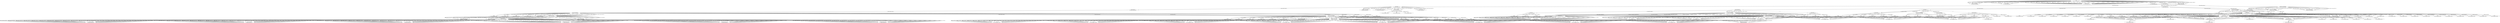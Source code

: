 digraph ContextTree {
main0x7fffbe111eb0[label="main\n Call Location: 0x0x7fd140f5b18f"];
main0x7fffbe111eb0 -> ParseCommandLineOptions0x7fffbe111fd0[style=bold, label=" int argc: argc,1x"];
main0x7fffbe111eb0 -> ParseCommandLineOptions0x7fffbe111fd0[style=bold, label=" char **argv: argv,1x"];
main0x7fffbe111eb0 -> ParseCommandLineOptions0x7fffbe111fd0[style=bold, label=" Int_t myRank: myRank,1x"];
main0x7fffbe111eb0 -> ParseCommandLineOptions0x7fffbe111fd0[style=bold, label=" cmdLineOpts *opts: &opts,1x"];
main0x7fffbe111eb0 -> InitMeshDecomp0x7fffbe113250[style=bold, label=" Int_t numRanks: numRanks,1x"];
main0x7fffbe111eb0 -> InitMeshDecomp0x7fffbe113250[style=bold, label=" Int_t myRank: myRank,1x"];
main0x7fffbe111eb0 -> InitMeshDecomp0x7fffbe113250[style=bold, label=" Int_t *col: &col,1x"];
main0x7fffbe111eb0 -> InitMeshDecomp0x7fffbe113250[style=bold, label=" Int_t *row: &row,1x"];
main0x7fffbe111eb0 -> InitMeshDecomp0x7fffbe113250[style=bold, label=" Int_t *plane: &plane,1x"];
main0x7fffbe111eb0 -> InitMeshDecomp0x7fffbe113250[style=bold, label=" Int_t *side: &side,1x"];
main0x7fffbe111eb0 -> CalcElemVolume0x7fffbe203ef0[style=bold, label=" Real_t x0: x[0],6978x"];
main0x7fffbe111eb0 -> CalcElemVolume0x7fffbe203ef0[style=bold, label=" Real_t x1: x[1],6978x"];
main0x7fffbe111eb0 -> CalcElemVolume0x7fffbe203ef0[style=bold, label=" Real_t x2: x[2],6978x"];
main0x7fffbe111eb0 -> CalcElemVolume0x7fffbe203ef0[style=bold, label=" Real_t x3: x[3],6978x"];
main0x7fffbe111eb0 -> CalcElemVolume0x7fffbe203ef0[style=bold, label=" Real_t x4: x[4],6978x"];
main0x7fffbe111eb0 -> CalcElemVolume0x7fffbe203ef0[style=bold, label=" Real_t x5: x[5],6978x"];
main0x7fffbe111eb0 -> CalcElemVolume0x7fffbe203ef0[style=bold, label=" Real_t x6: x[6],6978x"];
main0x7fffbe111eb0 -> CalcElemVolume0x7fffbe203ef0[style=bold, label=" Real_t x7: x[7],6978x"];
main0x7fffbe111eb0 -> CalcElemVolume0x7fffbe203ef0[style=bold, label=" Real_t y0: y[0],6978x"];
main0x7fffbe111eb0 -> CalcElemVolume0x7fffbe203ef0[style=bold, label=" Real_t y1: y[1],6978x"];
main0x7fffbe111eb0 -> CalcElemVolume0x7fffbe203ef0[style=bold, label=" Real_t y2: y[2],6978x"];
main0x7fffbe111eb0 -> CalcElemVolume0x7fffbe203ef0[style=bold, label=" Real_t y3: y[3],6978x"];
main0x7fffbe111eb0 -> CalcElemVolume0x7fffbe203ef0[style=bold, label=" Real_t y4: y[4],6978x"];
main0x7fffbe111eb0 -> CalcElemVolume0x7fffbe203ef0[style=bold, label=" Real_t y5: y[5],6978x"];
main0x7fffbe111eb0 -> CalcElemVolume0x7fffbe203ef0[style=bold, label=" Real_t y6: y[6],6978x"];
main0x7fffbe111eb0 -> CalcElemVolume0x7fffbe203ef0[style=bold, label=" Real_t y7: y[7],6978x"];
main0x7fffbe111eb0 -> CalcElemVolume0x7fffbe203ef0[style=bold, label=" Real_t z0: z[0],6978x"];
main0x7fffbe111eb0 -> CalcElemVolume0x7fffbe203ef0[style=bold, label=" Real_t z1: z[1],6978x"];
main0x7fffbe111eb0 -> CalcElemVolume0x7fffbe203ef0[style=bold, label=" Real_t z2: z[2],6978x"];
main0x7fffbe111eb0 -> CalcElemVolume0x7fffbe203ef0[style=bold, label=" Real_t z3: z[3],6978x"];
main0x7fffbe111eb0 -> CalcElemVolume0x7fffbe203ef0[style=bold, label=" Real_t z4: z[4],6978x"];
main0x7fffbe111eb0 -> CalcElemVolume0x7fffbe203ef0[style=bold, label=" Real_t z5: z[5],6978x"];
main0x7fffbe111eb0 -> CalcElemVolume0x7fffbe203ef0[style=bold, label=" Real_t z6: z[6],6978x"];
main0x7fffbe111eb0 -> CalcElemVolume0x7fffbe203ef0[style=bold, label=" Real_t z7: z[7],6978x"];
main0x7fffbe111eb0 -> TimeIncrement0x7fffbe2046e0[style=bold, label=" Domain &domain: *locDom,1x"];
main0x7fffbe111eb0 -> LagrangeLeapFrog0x7fffbe2047d0[style=bold, label=" Domain &domain: *locDom,1x"];
main0x7fffbe111eb0 -> VerifyAndWriteFinalOutput0x7fffbe27a5f0[style=bold, label=" Real_t elapsed_time: elapsed_timeG,1x"];
main0x7fffbe111eb0 -> VerifyAndWriteFinalOutput0x7fffbe27a5f0[style=bold, label=" Domain &locDom: *locDom,1x"];
main0x7fffbe111eb0 -> VerifyAndWriteFinalOutput0x7fffbe27a5f0[style=bold, label=" Int_t nx: opts.nx,1x"];
main0x7fffbe111eb0 -> VerifyAndWriteFinalOutput0x7fffbe27a5f0[style=bold, label=" Int_t numRanks: numRanks,1x"];
ParseCommandLineOptions0x7fffbe111fd0[label="ParseCommandLineOptions\n Call Location: 0x0x7fd140f5b253"];
InitMeshDecomp0x7fffbe113250[label="InitMeshDecomp\n Call Location: 0x0x7fd140f5b44b"];
CalcElemVolume0x7fffbe203ef0[label="CalcElemVolume\n Call Location: 0x0x7fd140f5197e"];
TimeIncrement0x7fffbe2046e0[label="TimeIncrement\n Call Location: 0x0x7fd140f5b5c0"];
LagrangeLeapFrog0x7fffbe2047d0[label="LagrangeLeapFrog\n Call Location: 0x0x7fd140f5b62c"];
LagrangeLeapFrog0x7fffbe2047d0 -> LagrangeNodal0x7fffbe204930[style=bold, label=" Domain &domain: domain,1x"];
LagrangeLeapFrog0x7fffbe2047d0 -> LagrangeElements0x7fffbe20e090[style=bold, label=" Domain &domain: domain,1x"];
LagrangeLeapFrog0x7fffbe2047d0 -> LagrangeElements0x7fffbe20e090[style=bold, label=" Index_t& numElem: domain.numElem(),1x"];
LagrangeLeapFrog0x7fffbe2047d0 -> CalcTimeConstraintsForElems0x7fffbe27aee0[style=bold, label=" Domain &domain: domain,1x"];
LagrangeNodal0x7fffbe204930[label="LagrangeNodal\n Call Location: 0x0x7fd140f5af8c"];
LagrangeNodal0x7fffbe204930 -> CalcForceForNodes0x7fffbe204a30[style=bold, label=" Domain &domain: domain,1x"];
LagrangeNodal0x7fffbe204930 -> CalcAccelerationForNodes0x7fffbe20d6a0[style=bold, label=" Domain &domain: domain,1x"];
LagrangeNodal0x7fffbe204930 -> CalcAccelerationForNodes0x7fffbe20d6a0[style=bold, label=" Index_t& numElem: domain.numNode(),1x"];
LagrangeNodal0x7fffbe204930 -> ApplyAccelerationBoundaryConditionsForNodes0x7fffbe20d850[style=bold, label=" Domain &domain: domain,1x"];
LagrangeNodal0x7fffbe204930 -> CalcVelocityForNodes0x7fffbe20d970[style=bold, label=" Domain &domain: domain,1x"];
LagrangeNodal0x7fffbe204930 -> CalcVelocityForNodes0x7fffbe20d970[style=bold, label=" Real_t dt: delt,1x"];
LagrangeNodal0x7fffbe204930 -> CalcVelocityForNodes0x7fffbe20d970[style=bold, label=" Real_t u_cut: u_cut,1x"];
LagrangeNodal0x7fffbe204930 -> CalcVelocityForNodes0x7fffbe20d970[style=bold, label=" Index_t numNode: domain.numNode(),1x"];
LagrangeNodal0x7fffbe204930 -> CalcPositionForNodes0x7fffbe20dec0[style=bold, label=" Domain &domain: domain,1x"];
LagrangeNodal0x7fffbe204930 -> CalcPositionForNodes0x7fffbe20dec0[style=bold, label=" Real_t dt: delt,1x"];
LagrangeNodal0x7fffbe204930 -> CalcPositionForNodes0x7fffbe20dec0[style=bold, label=" Index_t numNode: domain.numNode(),1x"];
CalcForceForNodes0x7fffbe204a30[label="CalcForceForNodes\n Call Location: 0x0x7fd140f50fb7"];
CalcForceForNodes0x7fffbe204a30 -> CalcVolumeForceForElems0x7fffbe204b90[style=bold, label=" Domain &domain: domain,1x"];
CalcVolumeForceForElems0x7fffbe204b90[label="CalcVolumeForceForElems\n Call Location: 0x0x7fd140f507af"];
CalcVolumeForceForElems0x7fffbe204b90 -> Allocate0x7fffbe204cd0[style=bold, label=" size_t size: numElem,1x"];
CalcVolumeForceForElems0x7fffbe204b90 -> Allocate0x7fffbe204e00[style=bold, label=" size_t size: numElem,1x"];
CalcVolumeForceForElems0x7fffbe204b90 -> Allocate0x7fffbe204f10[style=bold, label=" size_t size: numElem,1x"];
CalcVolumeForceForElems0x7fffbe204b90 -> Allocate0x7fffbe205050[style=bold, label=" size_t size: numElem,1x"];
CalcVolumeForceForElems0x7fffbe204b90 -> InitStressTermsForElems0x7fffbe205190[style=bold, label=" Domain &domain: domain,1x"];
CalcVolumeForceForElems0x7fffbe204b90 -> InitStressTermsForElems0x7fffbe205190[style=bold, label=" Real_t *sigxx: sigxx,1x"];
CalcVolumeForceForElems0x7fffbe204b90 -> InitStressTermsForElems0x7fffbe205190[style=bold, label=" Real_t *sigyy: sigyy,1x"];
CalcVolumeForceForElems0x7fffbe204b90 -> InitStressTermsForElems0x7fffbe205190[style=bold, label=" Real_t *sigzz: sigzz,1x"];
CalcVolumeForceForElems0x7fffbe204b90 -> InitStressTermsForElems0x7fffbe205190[style=bold, label=" Index_t numElem: numElem,1x"];
CalcVolumeForceForElems0x7fffbe204b90 -> IntegrateStressForElems0x7fffbe2053c0[style=bold, label=" Domain &domain: domain,1x"];
CalcVolumeForceForElems0x7fffbe204b90 -> IntegrateStressForElems0x7fffbe2053c0[style=bold, label=" Real_t *sigxx: sigxx,1x"];
CalcVolumeForceForElems0x7fffbe204b90 -> IntegrateStressForElems0x7fffbe2053c0[style=bold, label=" Real_t *sigyy: sigyy,1x"];
CalcVolumeForceForElems0x7fffbe204b90 -> IntegrateStressForElems0x7fffbe2053c0[style=bold, label=" Real_t *sigzz: sigzz,1x"];
CalcVolumeForceForElems0x7fffbe204b90 -> IntegrateStressForElems0x7fffbe2053c0[style=bold, label=" Real_t *determ: determ,1x"];
CalcVolumeForceForElems0x7fffbe204b90 -> IntegrateStressForElems0x7fffbe2053c0[style=bold, label=" Index_t numElem: numElem,1x"];
CalcVolumeForceForElems0x7fffbe204b90 -> IntegrateStressForElems0x7fffbe2053c0[style=bold, label=" Index_t numNode: domain.numNode(),1x"];
CalcVolumeForceForElems0x7fffbe204b90 -> CalcHourglassControlForElems0x7fffbe208f90[style=bold, label=" Domain &domain: domain,1x"];
CalcVolumeForceForElems0x7fffbe204b90 -> CalcHourglassControlForElems0x7fffbe208f90[style=bold, label=" Real_t *determ: determ,1x"];
CalcVolumeForceForElems0x7fffbe204b90 -> CalcHourglassControlForElems0x7fffbe208f90[style=bold, label=" Real_t hgcoef, hgcoef,1x"];
CalcVolumeForceForElems0x7fffbe204b90 -> Release0x7fffbe20d200[style=bold, label=" Real_t **ptr: &determ,1x"];
CalcVolumeForceForElems0x7fffbe204b90 -> Release0x7fffbe20d310[style=bold, label=" Real_t **ptr: &sigzz,1x"];
CalcVolumeForceForElems0x7fffbe204b90 -> Release0x7fffbe20d420[style=bold, label=" Real_t **ptr: &sigyy,1x"];
CalcVolumeForceForElems0x7fffbe204b90 -> Release0x7fffbe20d530[style=bold, label=" Real_t **ptr: &sigxx,1x"];
Allocate0x7fffbe204cd0[label="Allocate\n Call Location: 0x0x7fd140f4ff37"];
Allocate0x7fffbe204e00[label="Allocate\n Call Location: 0x0x7fd140f4ffa5"];
Allocate0x7fffbe204f10[label="Allocate\n Call Location: 0x0x7fd140f50013"];
Allocate0x7fffbe205050[label="Allocate\n Call Location: 0x0x7fd140f50081"];
InitStressTermsForElems0x7fffbe205190[label="InitStressTermsForElems\n Call Location: 0x0x7fd140f50110"];
IntegrateStressForElems0x7fffbe2053c0[label="IntegrateStressForElems\n Call Location: 0x0x7fd140f501c3"];
IntegrateStressForElems0x7fffbe2053c0 -> CollectDomainNodesToElemNodes0x7fffbe205710[style=bold, label=" Domain &domain: domain,6978x"];
IntegrateStressForElems0x7fffbe2053c0 -> CollectDomainNodesToElemNodes0x7fffbe205710[style=bold, label=" const Index_t *elemToNode: elemToNode,6978x"];
IntegrateStressForElems0x7fffbe2053c0 -> CollectDomainNodesToElemNodes0x7fffbe205710[style=bold, label=" Real_t *elem: x_local,6978x"];
IntegrateStressForElems0x7fffbe2053c0 -> CollectDomainNodesToElemNodes0x7fffbe205710[style=bold, label=" Real_t *elemY: y_local,6978x"];
IntegrateStressForElems0x7fffbe2053c0 -> CollectDomainNodesToElemNodes0x7fffbe205710[style=bold, label=" Real_t *elemZ: z_local,6978x"];
IntegrateStressForElems0x7fffbe2053c0 -> CollectDomainNodesToElemNodes0x7fffbe2059f0[style=bold, label=" const Real_t *x: x_local,6978x"];
IntegrateStressForElems0x7fffbe2053c0 -> CollectDomainNodesToElemNodes0x7fffbe2059f0[style=bold, label=" const Real_t *y: y_local,6978x"];
IntegrateStressForElems0x7fffbe2053c0 -> CollectDomainNodesToElemNodes0x7fffbe2059f0[style=bold, label=" const Real_t *z: z_local,6978x"];
IntegrateStressForElems0x7fffbe2053c0 -> CollectDomainNodesToElemNodes0x7fffbe2059f0[style=bold, label=" Real_t (*b)[8]: B,6978x"];
IntegrateStressForElems0x7fffbe2053c0 -> CollectDomainNodesToElemNodes0x7fffbe2059f0[style=bold, label=" Real_t *volume: &determ[k],6978x"];
IntegrateStressForElems0x7fffbe2053c0 -> CalcElemNodeNormals0x7fffbe205dd0[style=bold, label=" Real_t *pfx: B[0],6978x"];
IntegrateStressForElems0x7fffbe2053c0 -> CalcElemNodeNormals0x7fffbe205dd0[style=bold, label=" Real_t *pfy: B[1],6978x"];
IntegrateStressForElems0x7fffbe2053c0 -> CalcElemNodeNormals0x7fffbe205dd0[style=bold, label=" Real_t *pfz: B[2],6978x"];
IntegrateStressForElems0x7fffbe2053c0 -> CalcElemNodeNormals0x7fffbe205dd0[style=bold, label=" const Real_t *x: x_local,6978x"];
IntegrateStressForElems0x7fffbe2053c0 -> CalcElemNodeNormals0x7fffbe205dd0[style=bold, label=" const Real_t *y: y_local,6978x"];
IntegrateStressForElems0x7fffbe2053c0 -> CalcElemNodeNormals0x7fffbe205dd0[style=bold, label=" const Real_t *z: z_local,6978x"];
IntegrateStressForElems0x7fffbe2053c0 -> SumElemStressesToNodeForces0x7fffbe208dd0[style=bold, label=" const Real_t (*B)[8]: B,6978x"];
IntegrateStressForElems0x7fffbe2053c0 -> SumElemStressesToNodeForces0x7fffbe208dd0[style=bold, label=" Real_t stress_xx: sigxx[k],6978x"];
IntegrateStressForElems0x7fffbe2053c0 -> SumElemStressesToNodeForces0x7fffbe208dd0[style=bold, label=" Real_t stress_y: sigyy[k],6978x"];
IntegrateStressForElems0x7fffbe2053c0 -> SumElemStressesToNodeForces0x7fffbe208dd0[style=bold, label=" Real_t stress_zz: sigzz[k],6978x"];
IntegrateStressForElems0x7fffbe2053c0 -> SumElemStressesToNodeForces0x7fffbe208dd0[style=bold, label=" Real_t *fx: fx_local,6978x"];
IntegrateStressForElems0x7fffbe2053c0 -> SumElemStressesToNodeForces0x7fffbe208dd0[style=bold, label=" Real_t *fy: fy_local,6978x"];
IntegrateStressForElems0x7fffbe2053c0 -> SumElemStressesToNodeForces0x7fffbe208dd0[style=bold, label=" Real_t *fz: fz_local,6978x"];
CollectDomainNodesToElemNodes0x7fffbe205710[label="CollectDomainNodesToElemNodes\n Call Location: 0x0x7fd140f4a1a1"];
CollectDomainNodesToElemNodes0x7fffbe2059f0[label="CollectDomainNodesToElemNodes\n Call Location: 0x0x7fd140f4a263"];
CalcElemNodeNormals0x7fffbe205dd0[label="CalcElemNodeNormals\n Call Location: 0x0x7fd140f4a33d"];
CalcElemNodeNormals0x7fffbe205dd0 -> SumElemFaceNormal0x7fffbe206090[style=bold, label=" Real_t *normalX0: &pfx[0],6978x"];
CalcElemNodeNormals0x7fffbe205dd0 -> SumElemFaceNormal0x7fffbe206090[style=bold, label=" Real_t *normalY0: &pfy[0],6978x"];
CalcElemNodeNormals0x7fffbe205dd0 -> SumElemFaceNormal0x7fffbe206090[style=bold, label=" Real_t *normalZ: &pfz[0],6978x"];
CalcElemNodeNormals0x7fffbe205dd0 -> SumElemFaceNormal0x7fffbe206090[style=bold, label=" Real_t *normalX1: &pfx[1],6978x"];
CalcElemNodeNormals0x7fffbe205dd0 -> SumElemFaceNormal0x7fffbe206090[style=bold, label=" Real_t *normalY1: &pfy[1],6978x"];
CalcElemNodeNormals0x7fffbe205dd0 -> SumElemFaceNormal0x7fffbe206090[style=bold, label=" Real_t *normalZ1: &pfz[1],6978x"];
CalcElemNodeNormals0x7fffbe205dd0 -> SumElemFaceNormal0x7fffbe206090[style=bold, label=" Real_t *normalX2: &pfx[2],6978x"];
CalcElemNodeNormals0x7fffbe205dd0 -> SumElemFaceNormal0x7fffbe206090[style=bold, label=" Real_t *normalY2: &pfy[2],6978x"];
CalcElemNodeNormals0x7fffbe205dd0 -> SumElemFaceNormal0x7fffbe206090[style=bold, label=" Real_t *normalZ2: &pfz[2],6978x"];
CalcElemNodeNormals0x7fffbe205dd0 -> SumElemFaceNormal0x7fffbe206090[style=bold, label=" Real_t *normalX3: &pfx[3],6978x"];
CalcElemNodeNormals0x7fffbe205dd0 -> SumElemFaceNormal0x7fffbe206090[style=bold, label=" Real_t *normalY3: &pfy[3],6978x"];
CalcElemNodeNormals0x7fffbe205dd0 -> SumElemFaceNormal0x7fffbe206090[style=bold, label=" Real_t *normalZ: &pfz[3],6978x"];
CalcElemNodeNormals0x7fffbe205dd0 -> SumElemFaceNormal0x7fffbe206090[style=bold, label=" Real_t x0: x[0],6978x"];
CalcElemNodeNormals0x7fffbe205dd0 -> SumElemFaceNormal0x7fffbe206090[style=bold, label=" Real_t y0: y[0],6978x"];
CalcElemNodeNormals0x7fffbe205dd0 -> SumElemFaceNormal0x7fffbe206090[style=bold, label=" Real_t z0: z[0],6978x"];
CalcElemNodeNormals0x7fffbe205dd0 -> SumElemFaceNormal0x7fffbe206090[style=bold, label=" Real_t x1: x[1],6978x"];
CalcElemNodeNormals0x7fffbe205dd0 -> SumElemFaceNormal0x7fffbe206090[style=bold, label=" Real_t y1: y[1],6978x"];
CalcElemNodeNormals0x7fffbe205dd0 -> SumElemFaceNormal0x7fffbe206090[style=bold, label=" Real_t z1: z[1],6978x"];
CalcElemNodeNormals0x7fffbe205dd0 -> SumElemFaceNormal0x7fffbe206090[style=bold, label=" Real_t x2: x[2],6978x"];
CalcElemNodeNormals0x7fffbe205dd0 -> SumElemFaceNormal0x7fffbe206090[style=bold, label=" Real_t y2: y[2],6978x"];
CalcElemNodeNormals0x7fffbe205dd0 -> SumElemFaceNormal0x7fffbe206090[style=bold, label=" Real_t z2: z[2],6978x"];
CalcElemNodeNormals0x7fffbe205dd0 -> SumElemFaceNormal0x7fffbe206090[style=bold, label=" Real_t x3: x[3],6978x"];
CalcElemNodeNormals0x7fffbe205dd0 -> SumElemFaceNormal0x7fffbe206090[style=bold, label=" Real_t y3: y[3],6978x"];
CalcElemNodeNormals0x7fffbe205dd0 -> SumElemFaceNormal0x7fffbe206090[style=bold, label=" Real_t z3: z[3],6978x"];
CalcElemNodeNormals0x7fffbe205dd0 -> SumElemFaceNormal0x7fffbe206910[style=bold, label=" Real_t *normalX0: &pfx[0],6978x"];
CalcElemNodeNormals0x7fffbe205dd0 -> SumElemFaceNormal0x7fffbe206910[style=bold, label=" Real_t *normalY0: &pfy[0],6978x"];
CalcElemNodeNormals0x7fffbe205dd0 -> SumElemFaceNormal0x7fffbe206910[style=bold, label=" Real_t *normalZ: &pfz[0],6978x"];
CalcElemNodeNormals0x7fffbe205dd0 -> SumElemFaceNormal0x7fffbe206910[style=bold, label=" Real_t *normalX1: &pfx[4],6978x"];
CalcElemNodeNormals0x7fffbe205dd0 -> SumElemFaceNormal0x7fffbe206910[style=bold, label=" Real_t *normalY1: &pfy[4],6978x"];
CalcElemNodeNormals0x7fffbe205dd0 -> SumElemFaceNormal0x7fffbe206910[style=bold, label=" Real_t *normalZ1: &pfz[4],6978x"];
CalcElemNodeNormals0x7fffbe205dd0 -> SumElemFaceNormal0x7fffbe206910[style=bold, label=" Real_t *normalX2: &pfx[5],6978x"];
CalcElemNodeNormals0x7fffbe205dd0 -> SumElemFaceNormal0x7fffbe206910[style=bold, label=" Real_t *normalY2: &pfy[5],6978x"];
CalcElemNodeNormals0x7fffbe205dd0 -> SumElemFaceNormal0x7fffbe206910[style=bold, label=" Real_t *normalZ2: &pfz[5],6978x"];
CalcElemNodeNormals0x7fffbe205dd0 -> SumElemFaceNormal0x7fffbe206910[style=bold, label=" Real_t *normalX3: &pfx[1],6978x"];
CalcElemNodeNormals0x7fffbe205dd0 -> SumElemFaceNormal0x7fffbe206910[style=bold, label=" Real_t *normalY3: &pfy[1],6978x"];
CalcElemNodeNormals0x7fffbe205dd0 -> SumElemFaceNormal0x7fffbe206910[style=bold, label=" Real_t *normalZ: &pfz[1],6978x"];
CalcElemNodeNormals0x7fffbe205dd0 -> SumElemFaceNormal0x7fffbe206910[style=bold, label=" Real_t x0: x[0],6978x"];
CalcElemNodeNormals0x7fffbe205dd0 -> SumElemFaceNormal0x7fffbe206910[style=bold, label=" Real_t y0: y[0],6978x"];
CalcElemNodeNormals0x7fffbe205dd0 -> SumElemFaceNormal0x7fffbe206910[style=bold, label=" Real_t z0: z[0],6978x"];
CalcElemNodeNormals0x7fffbe205dd0 -> SumElemFaceNormal0x7fffbe206910[style=bold, label=" Real_t x1: x[4],6978x"];
CalcElemNodeNormals0x7fffbe205dd0 -> SumElemFaceNormal0x7fffbe206910[style=bold, label=" Real_t y1: y[4],6978x"];
CalcElemNodeNormals0x7fffbe205dd0 -> SumElemFaceNormal0x7fffbe206910[style=bold, label=" Real_t z1: z[4],6978x"];
CalcElemNodeNormals0x7fffbe205dd0 -> SumElemFaceNormal0x7fffbe206910[style=bold, label=" Real_t x2: x[5],6978x"];
CalcElemNodeNormals0x7fffbe205dd0 -> SumElemFaceNormal0x7fffbe206910[style=bold, label=" Real_t y2: y[5],6978x"];
CalcElemNodeNormals0x7fffbe205dd0 -> SumElemFaceNormal0x7fffbe206910[style=bold, label=" Real_t z2: z[5],6978x"];
CalcElemNodeNormals0x7fffbe205dd0 -> SumElemFaceNormal0x7fffbe206910[style=bold, label=" Real_t x3: x[1],6978x"];
CalcElemNodeNormals0x7fffbe205dd0 -> SumElemFaceNormal0x7fffbe206910[style=bold, label=" Real_t y3: y[1],6978x"];
CalcElemNodeNormals0x7fffbe205dd0 -> SumElemFaceNormal0x7fffbe206910[style=bold, label=" Real_t z3: z[1],6978x"];
CalcElemNodeNormals0x7fffbe205dd0 -> SumElemFaceNormal0x7fffbe207050[style=bold, label=" Real_t *normalX0: &pfx[1],6978x"];
CalcElemNodeNormals0x7fffbe205dd0 -> SumElemFaceNormal0x7fffbe207050[style=bold, label=" Real_t *normalY0: &pfy[1],6978x"];
CalcElemNodeNormals0x7fffbe205dd0 -> SumElemFaceNormal0x7fffbe207050[style=bold, label=" Real_t *normalZ: &pfz[1],6978x"];
CalcElemNodeNormals0x7fffbe205dd0 -> SumElemFaceNormal0x7fffbe207050[style=bold, label=" Real_t *normalX1: &pfx[5],6978x"];
CalcElemNodeNormals0x7fffbe205dd0 -> SumElemFaceNormal0x7fffbe207050[style=bold, label=" Real_t *normalY1: &pfy[5],6978x"];
CalcElemNodeNormals0x7fffbe205dd0 -> SumElemFaceNormal0x7fffbe207050[style=bold, label=" Real_t *normalZ1: &pfz[5],6978x"];
CalcElemNodeNormals0x7fffbe205dd0 -> SumElemFaceNormal0x7fffbe207050[style=bold, label=" Real_t *normalX2: &pfx[6],6978x"];
CalcElemNodeNormals0x7fffbe205dd0 -> SumElemFaceNormal0x7fffbe207050[style=bold, label=" Real_t *normalY2: &pfy[6],6978x"];
CalcElemNodeNormals0x7fffbe205dd0 -> SumElemFaceNormal0x7fffbe207050[style=bold, label=" Real_t *normalZ2: &pfz[6],6978x"];
CalcElemNodeNormals0x7fffbe205dd0 -> SumElemFaceNormal0x7fffbe207050[style=bold, label=" Real_t *normalX3: &pfx[2],6978x"];
CalcElemNodeNormals0x7fffbe205dd0 -> SumElemFaceNormal0x7fffbe207050[style=bold, label=" Real_t *normalY3: &pfy[2],6978x"];
CalcElemNodeNormals0x7fffbe205dd0 -> SumElemFaceNormal0x7fffbe207050[style=bold, label=" Real_t *normalZ: &pfz[2],6978x"];
CalcElemNodeNormals0x7fffbe205dd0 -> SumElemFaceNormal0x7fffbe207050[style=bold, label=" Real_t x0: x[1],6978x"];
CalcElemNodeNormals0x7fffbe205dd0 -> SumElemFaceNormal0x7fffbe207050[style=bold, label=" Real_t y0: y[1],6978x"];
CalcElemNodeNormals0x7fffbe205dd0 -> SumElemFaceNormal0x7fffbe207050[style=bold, label=" Real_t z0: z[1],6978x"];
CalcElemNodeNormals0x7fffbe205dd0 -> SumElemFaceNormal0x7fffbe207050[style=bold, label=" Real_t x1: x[5],6978x"];
CalcElemNodeNormals0x7fffbe205dd0 -> SumElemFaceNormal0x7fffbe207050[style=bold, label=" Real_t y1: y[5],6978x"];
CalcElemNodeNormals0x7fffbe205dd0 -> SumElemFaceNormal0x7fffbe207050[style=bold, label=" Real_t z1: z[5],6978x"];
CalcElemNodeNormals0x7fffbe205dd0 -> SumElemFaceNormal0x7fffbe207050[style=bold, label=" Real_t x2: x[6],6978x"];
CalcElemNodeNormals0x7fffbe205dd0 -> SumElemFaceNormal0x7fffbe207050[style=bold, label=" Real_t y2: y[6],6978x"];
CalcElemNodeNormals0x7fffbe205dd0 -> SumElemFaceNormal0x7fffbe207050[style=bold, label=" Real_t z2: z[6],6978x"];
CalcElemNodeNormals0x7fffbe205dd0 -> SumElemFaceNormal0x7fffbe207050[style=bold, label=" Real_t x3: x[2],6978x"];
CalcElemNodeNormals0x7fffbe205dd0 -> SumElemFaceNormal0x7fffbe207050[style=bold, label=" Real_t y3: y[2],6978x"];
CalcElemNodeNormals0x7fffbe205dd0 -> SumElemFaceNormal0x7fffbe207050[style=bold, label=" Real_t z3: z[2],6978x"];
CalcElemNodeNormals0x7fffbe205dd0 -> SumElemFaceNormal0x7fffbe207790[style=bold, label=" Real_t *normalX0: &pfx[2],6978x"];
CalcElemNodeNormals0x7fffbe205dd0 -> SumElemFaceNormal0x7fffbe207790[style=bold, label=" Real_t *normalY0: &pfy[2],6978x"];
CalcElemNodeNormals0x7fffbe205dd0 -> SumElemFaceNormal0x7fffbe207790[style=bold, label=" Real_t *normalZ: &pfz[2],6978x"];
CalcElemNodeNormals0x7fffbe205dd0 -> SumElemFaceNormal0x7fffbe207790[style=bold, label=" Real_t *normalX1: &pfx[6],6978x"];
CalcElemNodeNormals0x7fffbe205dd0 -> SumElemFaceNormal0x7fffbe207790[style=bold, label=" Real_t *normalY1: &pfy[6],6978x"];
CalcElemNodeNormals0x7fffbe205dd0 -> SumElemFaceNormal0x7fffbe207790[style=bold, label=" Real_t *normalZ1: &pfz[6],6978x"];
CalcElemNodeNormals0x7fffbe205dd0 -> SumElemFaceNormal0x7fffbe207790[style=bold, label=" Real_t *normalX2: &pfx[7],6978x"];
CalcElemNodeNormals0x7fffbe205dd0 -> SumElemFaceNormal0x7fffbe207790[style=bold, label=" Real_t *normalY2: &pfy[7],6978x"];
CalcElemNodeNormals0x7fffbe205dd0 -> SumElemFaceNormal0x7fffbe207790[style=bold, label=" Real_t *normalZ2: &pfz[7],6978x"];
CalcElemNodeNormals0x7fffbe205dd0 -> SumElemFaceNormal0x7fffbe207790[style=bold, label=" Real_t *normalX3: &pfx[3],6978x"];
CalcElemNodeNormals0x7fffbe205dd0 -> SumElemFaceNormal0x7fffbe207790[style=bold, label=" Real_t *normalY3: &pfy[3],6978x"];
CalcElemNodeNormals0x7fffbe205dd0 -> SumElemFaceNormal0x7fffbe207790[style=bold, label=" Real_t *normalZ: &pfz[3],6978x"];
CalcElemNodeNormals0x7fffbe205dd0 -> SumElemFaceNormal0x7fffbe207790[style=bold, label=" Real_t x0: x[2],6978x"];
CalcElemNodeNormals0x7fffbe205dd0 -> SumElemFaceNormal0x7fffbe207790[style=bold, label=" Real_t y0: y[2],6978x"];
CalcElemNodeNormals0x7fffbe205dd0 -> SumElemFaceNormal0x7fffbe207790[style=bold, label=" Real_t z0: z[2],6978x"];
CalcElemNodeNormals0x7fffbe205dd0 -> SumElemFaceNormal0x7fffbe207790[style=bold, label=" Real_t x1: x[6],6978x"];
CalcElemNodeNormals0x7fffbe205dd0 -> SumElemFaceNormal0x7fffbe207790[style=bold, label=" Real_t y1: y[6],6978x"];
CalcElemNodeNormals0x7fffbe205dd0 -> SumElemFaceNormal0x7fffbe207790[style=bold, label=" Real_t z1: z[6],6978x"];
CalcElemNodeNormals0x7fffbe205dd0 -> SumElemFaceNormal0x7fffbe207790[style=bold, label=" Real_t x2: x[7],6978x"];
CalcElemNodeNormals0x7fffbe205dd0 -> SumElemFaceNormal0x7fffbe207790[style=bold, label=" Real_t y2: y[7],6978x"];
CalcElemNodeNormals0x7fffbe205dd0 -> SumElemFaceNormal0x7fffbe207790[style=bold, label=" Real_t z2: z[7],6978x"];
CalcElemNodeNormals0x7fffbe205dd0 -> SumElemFaceNormal0x7fffbe207790[style=bold, label=" Real_t x3: x[3],6978x"];
CalcElemNodeNormals0x7fffbe205dd0 -> SumElemFaceNormal0x7fffbe207790[style=bold, label=" Real_t y3: y[3],6978x"];
CalcElemNodeNormals0x7fffbe205dd0 -> SumElemFaceNormal0x7fffbe207790[style=bold, label=" Real_t z3: z[3],6978x"];
CalcElemNodeNormals0x7fffbe205dd0 -> SumElemFaceNormal0x7fffbe207f00[style=bold, label=" Real_t *normalX0: &pfx[3],6978x"];
CalcElemNodeNormals0x7fffbe205dd0 -> SumElemFaceNormal0x7fffbe207f00[style=bold, label=" Real_t *normalY0: &pfy[3],6978x"];
CalcElemNodeNormals0x7fffbe205dd0 -> SumElemFaceNormal0x7fffbe207f00[style=bold, label=" Real_t *normalZ: &pfz[3],6978x"];
CalcElemNodeNormals0x7fffbe205dd0 -> SumElemFaceNormal0x7fffbe207f00[style=bold, label=" Real_t *normalX1: &pfx[7],6978x"];
CalcElemNodeNormals0x7fffbe205dd0 -> SumElemFaceNormal0x7fffbe207f00[style=bold, label=" Real_t *normalY1: &pfy[7],6978x"];
CalcElemNodeNormals0x7fffbe205dd0 -> SumElemFaceNormal0x7fffbe207f00[style=bold, label=" Real_t *normalZ1: &pfz[7],6978x"];
CalcElemNodeNormals0x7fffbe205dd0 -> SumElemFaceNormal0x7fffbe207f00[style=bold, label=" Real_t *normalX2: &pfx[4],6978x"];
CalcElemNodeNormals0x7fffbe205dd0 -> SumElemFaceNormal0x7fffbe207f00[style=bold, label=" Real_t *normalY2: &pfy[4],6978x"];
CalcElemNodeNormals0x7fffbe205dd0 -> SumElemFaceNormal0x7fffbe207f00[style=bold, label=" Real_t *normalZ2: &pfz[4],6978x"];
CalcElemNodeNormals0x7fffbe205dd0 -> SumElemFaceNormal0x7fffbe207f00[style=bold, label=" Real_t *normalX3: &pfx[0],6978x"];
CalcElemNodeNormals0x7fffbe205dd0 -> SumElemFaceNormal0x7fffbe207f00[style=bold, label=" Real_t *normalY3: &pfy[0],6978x"];
CalcElemNodeNormals0x7fffbe205dd0 -> SumElemFaceNormal0x7fffbe207f00[style=bold, label=" Real_t *normalZ: &pfz[0],6978x"];
CalcElemNodeNormals0x7fffbe205dd0 -> SumElemFaceNormal0x7fffbe207f00[style=bold, label=" Real_t x0: x[3],6978x"];
CalcElemNodeNormals0x7fffbe205dd0 -> SumElemFaceNormal0x7fffbe207f00[style=bold, label=" Real_t y0: y[3],6978x"];
CalcElemNodeNormals0x7fffbe205dd0 -> SumElemFaceNormal0x7fffbe207f00[style=bold, label=" Real_t z0: z[3],6978x"];
CalcElemNodeNormals0x7fffbe205dd0 -> SumElemFaceNormal0x7fffbe207f00[style=bold, label=" Real_t x1: x[7],6978x"];
CalcElemNodeNormals0x7fffbe205dd0 -> SumElemFaceNormal0x7fffbe207f00[style=bold, label=" Real_t y1: y[7],6978x"];
CalcElemNodeNormals0x7fffbe205dd0 -> SumElemFaceNormal0x7fffbe207f00[style=bold, label=" Real_t z1: z[7],6978x"];
CalcElemNodeNormals0x7fffbe205dd0 -> SumElemFaceNormal0x7fffbe207f00[style=bold, label=" Real_t x2: x[4],6978x"];
CalcElemNodeNormals0x7fffbe205dd0 -> SumElemFaceNormal0x7fffbe207f00[style=bold, label=" Real_t y2: y[4],6978x"];
CalcElemNodeNormals0x7fffbe205dd0 -> SumElemFaceNormal0x7fffbe207f00[style=bold, label=" Real_t z2: z[4],6978x"];
CalcElemNodeNormals0x7fffbe205dd0 -> SumElemFaceNormal0x7fffbe207f00[style=bold, label=" Real_t x3: x[0],6978x"];
CalcElemNodeNormals0x7fffbe205dd0 -> SumElemFaceNormal0x7fffbe207f00[style=bold, label=" Real_t y3: y[0],6978x"];
CalcElemNodeNormals0x7fffbe205dd0 -> SumElemFaceNormal0x7fffbe207f00[style=bold, label=" Real_t z3: z[0],6978x"];
CalcElemNodeNormals0x7fffbe205dd0 -> SumElemFaceNormal0x7fffbe208640[style=bold, label=" Real_t *normalX0: &pfx[4],6978x"];
CalcElemNodeNormals0x7fffbe205dd0 -> SumElemFaceNormal0x7fffbe208640[style=bold, label=" Real_t *normalY0: &pfy[4],6978x"];
CalcElemNodeNormals0x7fffbe205dd0 -> SumElemFaceNormal0x7fffbe208640[style=bold, label=" Real_t *normalZ: &pfz[4],6978x"];
CalcElemNodeNormals0x7fffbe205dd0 -> SumElemFaceNormal0x7fffbe208640[style=bold, label=" Real_t *normalX1: &pfx[7],6978x"];
CalcElemNodeNormals0x7fffbe205dd0 -> SumElemFaceNormal0x7fffbe208640[style=bold, label=" Real_t *normalY1: &pfy[7],6978x"];
CalcElemNodeNormals0x7fffbe205dd0 -> SumElemFaceNormal0x7fffbe208640[style=bold, label=" Real_t *normalZ1: &pfz[7],6978x"];
CalcElemNodeNormals0x7fffbe205dd0 -> SumElemFaceNormal0x7fffbe208640[style=bold, label=" Real_t *normalX2: &pfx[6],6978x"];
CalcElemNodeNormals0x7fffbe205dd0 -> SumElemFaceNormal0x7fffbe208640[style=bold, label=" Real_t *normalY2: &pfy[6],6978x"];
CalcElemNodeNormals0x7fffbe205dd0 -> SumElemFaceNormal0x7fffbe208640[style=bold, label=" Real_t *normalZ2: &pfz[6],6978x"];
CalcElemNodeNormals0x7fffbe205dd0 -> SumElemFaceNormal0x7fffbe208640[style=bold, label=" Real_t *normalX3: &pfx[5],6978x"];
CalcElemNodeNormals0x7fffbe205dd0 -> SumElemFaceNormal0x7fffbe208640[style=bold, label=" Real_t *normalY3: &pfy[5],6978x"];
CalcElemNodeNormals0x7fffbe205dd0 -> SumElemFaceNormal0x7fffbe208640[style=bold, label=" Real_t *normalZ: &pfz[5],6978x"];
CalcElemNodeNormals0x7fffbe205dd0 -> SumElemFaceNormal0x7fffbe208640[style=bold, label=" Real_t x0: x[4],6978x"];
CalcElemNodeNormals0x7fffbe205dd0 -> SumElemFaceNormal0x7fffbe208640[style=bold, label=" Real_t y0: y[4],6978x"];
CalcElemNodeNormals0x7fffbe205dd0 -> SumElemFaceNormal0x7fffbe208640[style=bold, label=" Real_t z0: z[4],6978x"];
CalcElemNodeNormals0x7fffbe205dd0 -> SumElemFaceNormal0x7fffbe208640[style=bold, label=" Real_t x1: x[7],6978x"];
CalcElemNodeNormals0x7fffbe205dd0 -> SumElemFaceNormal0x7fffbe208640[style=bold, label=" Real_t y1: y[7],6978x"];
CalcElemNodeNormals0x7fffbe205dd0 -> SumElemFaceNormal0x7fffbe208640[style=bold, label=" Real_t z1: z[7],6978x"];
CalcElemNodeNormals0x7fffbe205dd0 -> SumElemFaceNormal0x7fffbe208640[style=bold, label=" Real_t x2: x[6],6978x"];
CalcElemNodeNormals0x7fffbe205dd0 -> SumElemFaceNormal0x7fffbe208640[style=bold, label=" Real_t y2: y[6],6978x"];
CalcElemNodeNormals0x7fffbe205dd0 -> SumElemFaceNormal0x7fffbe208640[style=bold, label=" Real_t z2: z[6],6978x"];
CalcElemNodeNormals0x7fffbe205dd0 -> SumElemFaceNormal0x7fffbe208640[style=bold, label=" Real_t x3: x[5],6978x"];
CalcElemNodeNormals0x7fffbe205dd0 -> SumElemFaceNormal0x7fffbe208640[style=bold, label=" Real_t y3: y[5],6978x"];
CalcElemNodeNormals0x7fffbe205dd0 -> SumElemFaceNormal0x7fffbe208640[style=bold, label=" Real_t z3: z[5],6978x"];
SumElemFaceNormal0x7fffbe206090[label="SumElemFaceNormal\n Call Location: 0x0x7fd140f48f0a"];
SumElemFaceNormal0x7fffbe206910[label="SumElemFaceNormal\n Call Location: 0x0x7fd140f49171"];
SumElemFaceNormal0x7fffbe207050[label="SumElemFaceNormal\n Call Location: 0x0x7fd140f493d8"];
SumElemFaceNormal0x7fffbe207790[label="SumElemFaceNormal\n Call Location: 0x0x7fd140f49651"];
SumElemFaceNormal0x7fffbe207f00[label="SumElemFaceNormal\n Call Location: 0x0x7fd140f498ca"];
SumElemFaceNormal0x7fffbe208640[label="SumElemFaceNormal\n Call Location: 0x0x7fd140f49b23"];
SumElemStressesToNodeForces0x7fffbe208dd0[label="SumElemStressesToNodeForces\n Call Location: 0x0x7fd140f4a5a4"];
CalcHourglassControlForElems0x7fffbe208f90[label="CalcHourglassControlForElems\n Call Location: 0x0x7fd140f502ad"];
CalcHourglassControlForElems0x7fffbe208f90 -> Allocate0x7fffbe2090e0[style=bold, label=" size_t size: numElem8,1x"];
CalcHourglassControlForElems0x7fffbe208f90 -> Allocate0x7fffbe2091e0[style=bold, label=" size_t size: numElem8,1x"];
CalcHourglassControlForElems0x7fffbe208f90 -> Allocate0x7fffbe2092c0[style=bold, label=" size_t size: numElem8,1x"];
CalcHourglassControlForElems0x7fffbe208f90 -> Allocate0x7fffbe209400[style=bold, label=" size_t size: numElem8,1x"];
CalcHourglassControlForElems0x7fffbe208f90 -> Allocate0x7fffbe209520[style=bold, label=" size_t size: numElem8,1x"];
CalcHourglassControlForElems0x7fffbe208f90 -> Allocate0x7fffbe209600[style=bold, label=" size_t size: numElem8,1x"];
CalcHourglassControlForElems0x7fffbe208f90 -> CollectDomainNodesToElemNodes0x7fffbe209740[style=bold, label=" Domain &domain: domain,6978x"];
CalcHourglassControlForElems0x7fffbe208f90 -> CollectDomainNodesToElemNodes0x7fffbe209740[style=bold, label=" const Index_t *elemToNode: elemToNode,6978x"];
CalcHourglassControlForElems0x7fffbe208f90 -> CollectDomainNodesToElemNodes0x7fffbe209740[style=bold, label=" Real_t *elemX: x1,6978x"];
CalcHourglassControlForElems0x7fffbe208f90 -> CollectDomainNodesToElemNodes0x7fffbe209740[style=bold, label=" Real_t *elemY: y1,6978x"];
CalcHourglassControlForElems0x7fffbe208f90 -> CollectDomainNodesToElemNodes0x7fffbe209740[style=bold, label=" Real_t *elemZ: z1,6978x"];
CalcHourglassControlForElems0x7fffbe208f90 -> CalcElemVolumeDerivative0x7fffbe209a70[style=bold, label=" Real_t *dvdx: pfx,6978x"];
CalcHourglassControlForElems0x7fffbe208f90 -> CalcElemVolumeDerivative0x7fffbe209a70[style=bold, label=" Real_t *dvdy: pfy,6978x"];
CalcHourglassControlForElems0x7fffbe208f90 -> CalcElemVolumeDerivative0x7fffbe209a70[style=bold, label=" Real_t *dvdz: pfz,6978x"];
CalcHourglassControlForElems0x7fffbe208f90 -> CalcElemVolumeDerivative0x7fffbe209a70[style=bold, label=" const Real_t *x: x1,6978x"];
CalcHourglassControlForElems0x7fffbe208f90 -> CalcElemVolumeDerivative0x7fffbe209a70[style=bold, label=" const Real_t *y: y1,6978x"];
CalcHourglassControlForElems0x7fffbe208f90 -> CalcElemVolumeDerivative0x7fffbe209a70[style=bold, label=" const Real_t *z: z1,6978x"];
CalcHourglassControlForElems0x7fffbe208f90 -> CalcFBHourglassForceForElems0x7fffbe20c600[style=bold, label=" Domain &domain: domain,1x"];
CalcHourglassControlForElems0x7fffbe208f90 -> CalcFBHourglassForceForElems0x7fffbe20c600[style=bold, label=" Real_t *determ: determ,1x"];
CalcHourglassControlForElems0x7fffbe208f90 -> CalcFBHourglassForceForElems0x7fffbe20c600[style=bold, label=" Real_t *x8n: x8n,1x"];
CalcHourglassControlForElems0x7fffbe208f90 -> CalcFBHourglassForceForElems0x7fffbe20c600[style=bold, label=" Real_t *y8n: y8n,1x"];
CalcHourglassControlForElems0x7fffbe208f90 -> CalcFBHourglassForceForElems0x7fffbe20c600[style=bold, label=" Real_t *z8n: z8n,1x"];
CalcHourglassControlForElems0x7fffbe208f90 -> CalcFBHourglassForceForElems0x7fffbe20c600[style=bold, label=" Real_t *dvdx: dvdx,1x"];
CalcHourglassControlForElems0x7fffbe208f90 -> CalcFBHourglassForceForElems0x7fffbe20c600[style=bold, label=" Real_t *dvdy: dvdy,1x"];
CalcHourglassControlForElems0x7fffbe208f90 -> CalcFBHourglassForceForElems0x7fffbe20c600[style=bold, label=" Real_t *dvdz: dvdz,1x"];
CalcHourglassControlForElems0x7fffbe208f90 -> CalcFBHourglassForceForElems0x7fffbe20c600[style=bold, label=" Real_t hourg: hgcoef,1x"];
CalcHourglassControlForElems0x7fffbe208f90 -> CalcFBHourglassForceForElems0x7fffbe20c600[style=bold, label=" Index_t numElem: numElem,1x"];
CalcHourglassControlForElems0x7fffbe208f90 -> CalcFBHourglassForceForElems0x7fffbe20c600[style=bold, label=" Index_t numNode: domain.numNode(),1x"];
CalcHourglassControlForElems0x7fffbe208f90 -> Release0x7fffbe20cab0[style=bold, label=" Real_t **ptr: &z8n,1x"];
CalcHourglassControlForElems0x7fffbe208f90 -> Release0x7fffbe20cbf0[style=bold, label=" Real_t **ptr: &y8n,1x"];
CalcHourglassControlForElems0x7fffbe208f90 -> Release0x7fffbe20ccd0[style=bold, label=" Real_t **ptr: &x8n,1x"];
CalcHourglassControlForElems0x7fffbe208f90 -> Release0x7fffbe20ce50[style=bold, label=" Real_t **ptr: &dvdz,1x"];
CalcHourglassControlForElems0x7fffbe208f90 -> Release0x7fffbe20cf60[style=bold, label=" Real_t **ptr: &dvdy,1x"];
CalcHourglassControlForElems0x7fffbe208f90 -> Release0x7fffbe20d0f0[style=bold, label=" Real_t **ptr: &dvdx,1x"];
Allocate0x7fffbe2090e0[label="Allocate\n Call Location: 0x0x7fd140f4f101"];
Allocate0x7fffbe2091e0[label="Allocate\n Call Location: 0x0x7fd140f4f17e"];
Allocate0x7fffbe2092c0[label="Allocate\n Call Location: 0x0x7fd140f4f1fb"];
Allocate0x7fffbe209400[label="Allocate\n Call Location: 0x0x7fd140f4f278"];
Allocate0x7fffbe209520[label="Allocate\n Call Location: 0x0x7fd140f4f2f5"];
Allocate0x7fffbe209600[label="Allocate\n Call Location: 0x0x7fd140f4f372"];
CollectDomainNodesToElemNodes0x7fffbe209740[label="CollectDomainNodesToElemNodes\n Call Location: 0x0x7fd140f4f44a"];
CalcElemVolumeDerivative0x7fffbe209a70[label="CalcElemVolumeDerivative\n Call Location: 0x0x7fd140f4f507"];
CalcElemVolumeDerivative0x7fffbe209a70 -> VoluDer0x7fffbe209bf0[style=bold, label=" Real_t x0: x[1],6978x"];
CalcElemVolumeDerivative0x7fffbe209a70 -> VoluDer0x7fffbe209bf0[style=bold, label=" Real_t x1: x[2],6978x"];
CalcElemVolumeDerivative0x7fffbe209a70 -> VoluDer0x7fffbe209bf0[style=bold, label=" Real_t x2: x[3],6978x"];
CalcElemVolumeDerivative0x7fffbe209a70 -> VoluDer0x7fffbe209bf0[style=bold, label=" Real_t x3: x[4],6978x"];
CalcElemVolumeDerivative0x7fffbe209a70 -> VoluDer0x7fffbe209bf0[style=bold, label=" Real_t x4: x[5],6978x"];
CalcElemVolumeDerivative0x7fffbe209a70 -> VoluDer0x7fffbe209bf0[style=bold, label=" Real_t x5: x[7],6978x"];
CalcElemVolumeDerivative0x7fffbe209a70 -> VoluDer0x7fffbe209bf0[style=bold, label=" Real_t y0: y[1],6978x"];
CalcElemVolumeDerivative0x7fffbe209a70 -> VoluDer0x7fffbe209bf0[style=bold, label=" Real_t y1: y[2],6978x"];
CalcElemVolumeDerivative0x7fffbe209a70 -> VoluDer0x7fffbe209bf0[style=bold, label=" Real_t y2: y[3],6978x"];
CalcElemVolumeDerivative0x7fffbe209a70 -> VoluDer0x7fffbe209bf0[style=bold, label=" Real_t y3: y[4],6978x"];
CalcElemVolumeDerivative0x7fffbe209a70 -> VoluDer0x7fffbe209bf0[style=bold, label=" Real_t y4: y[5],6978x"];
CalcElemVolumeDerivative0x7fffbe209a70 -> VoluDer0x7fffbe209bf0[style=bold, label=" Real_t y5: y[7],6978x"];
CalcElemVolumeDerivative0x7fffbe209a70 -> VoluDer0x7fffbe209bf0[style=bold, label=" Real_t z0: z[1],6978x"];
CalcElemVolumeDerivative0x7fffbe209a70 -> VoluDer0x7fffbe209bf0[style=bold, label=" Real_t z1: z[2],6978x"];
CalcElemVolumeDerivative0x7fffbe209a70 -> VoluDer0x7fffbe209bf0[style=bold, label=" Real_t z2: z[3],6978x"];
CalcElemVolumeDerivative0x7fffbe209a70 -> VoluDer0x7fffbe209bf0[style=bold, label=" Real_t z3: z[4],6978x"];
CalcElemVolumeDerivative0x7fffbe209a70 -> VoluDer0x7fffbe209bf0[style=bold, label=" Real_t z4: z[5],6978x"];
CalcElemVolumeDerivative0x7fffbe209a70 -> VoluDer0x7fffbe209bf0[style=bold, label=" Real_t z5: z[7],6978x"];
CalcElemVolumeDerivative0x7fffbe209a70 -> VoluDer0x7fffbe20a400[style=bold, label=" Real_t x0: x[0],6978x"];
CalcElemVolumeDerivative0x7fffbe209a70 -> VoluDer0x7fffbe20a400[style=bold, label=" Real_t x1: x[1],6978x"];
CalcElemVolumeDerivative0x7fffbe209a70 -> VoluDer0x7fffbe20a400[style=bold, label=" Real_t x2: x[2],6978x"];
CalcElemVolumeDerivative0x7fffbe209a70 -> VoluDer0x7fffbe20a400[style=bold, label=" Real_t x3: x[7],6978x"];
CalcElemVolumeDerivative0x7fffbe209a70 -> VoluDer0x7fffbe20a400[style=bold, label=" Real_t x4: x[4],6978x"];
CalcElemVolumeDerivative0x7fffbe209a70 -> VoluDer0x7fffbe20a400[style=bold, label=" Real_t x5: x[6],6978x"];
CalcElemVolumeDerivative0x7fffbe209a70 -> VoluDer0x7fffbe20a400[style=bold, label=" Real_t y0: y[0],6978x"];
CalcElemVolumeDerivative0x7fffbe209a70 -> VoluDer0x7fffbe20a400[style=bold, label=" Real_t y1: y[1],6978x"];
CalcElemVolumeDerivative0x7fffbe209a70 -> VoluDer0x7fffbe20a400[style=bold, label=" Real_t y2: y[2],6978x"];
CalcElemVolumeDerivative0x7fffbe209a70 -> VoluDer0x7fffbe20a400[style=bold, label=" Real_t y3: y[7],6978x"];
CalcElemVolumeDerivative0x7fffbe209a70 -> VoluDer0x7fffbe20a400[style=bold, label=" Real_t y4: y[4],6978x"];
CalcElemVolumeDerivative0x7fffbe209a70 -> VoluDer0x7fffbe20a400[style=bold, label=" Real_t y5: y[6],6978x"];
CalcElemVolumeDerivative0x7fffbe209a70 -> VoluDer0x7fffbe20a400[style=bold, label=" Real_t z0: z[0],6978x"];
CalcElemVolumeDerivative0x7fffbe209a70 -> VoluDer0x7fffbe20a400[style=bold, label=" Real_t z1: z[1],6978x"];
CalcElemVolumeDerivative0x7fffbe209a70 -> VoluDer0x7fffbe20a400[style=bold, label=" Real_t z2: z[2],6978x"];
CalcElemVolumeDerivative0x7fffbe209a70 -> VoluDer0x7fffbe20a400[style=bold, label=" Real_t z3: z[7],6978x"];
CalcElemVolumeDerivative0x7fffbe209a70 -> VoluDer0x7fffbe20a400[style=bold, label=" Real_t z4: z[4],6978x"];
CalcElemVolumeDerivative0x7fffbe209a70 -> VoluDer0x7fffbe20a400[style=bold, label=" Real_t z5: z[6],6978x"];
CalcElemVolumeDerivative0x7fffbe209a70 -> VoluDer0x7fffbe20a8d0[style=bold, label=" Real_t x0: x[3],6978x"];
CalcElemVolumeDerivative0x7fffbe209a70 -> VoluDer0x7fffbe20a8d0[style=bold, label=" Real_t x1: x[0],6978x"];
CalcElemVolumeDerivative0x7fffbe209a70 -> VoluDer0x7fffbe20a8d0[style=bold, label=" Real_t x2: x[1],6978x"];
CalcElemVolumeDerivative0x7fffbe209a70 -> VoluDer0x7fffbe20a8d0[style=bold, label=" Real_t x3: x[6],6978x"];
CalcElemVolumeDerivative0x7fffbe209a70 -> VoluDer0x7fffbe20a8d0[style=bold, label=" Real_t x4: x[7],6978x"];
CalcElemVolumeDerivative0x7fffbe209a70 -> VoluDer0x7fffbe20a8d0[style=bold, label=" Real_t x5: x[5],6978x"];
CalcElemVolumeDerivative0x7fffbe209a70 -> VoluDer0x7fffbe20a8d0[style=bold, label=" Real_t y0: y[3],6978x"];
CalcElemVolumeDerivative0x7fffbe209a70 -> VoluDer0x7fffbe20a8d0[style=bold, label=" Real_t y1: y[0],6978x"];
CalcElemVolumeDerivative0x7fffbe209a70 -> VoluDer0x7fffbe20a8d0[style=bold, label=" Real_t y2: y[1],6978x"];
CalcElemVolumeDerivative0x7fffbe209a70 -> VoluDer0x7fffbe20a8d0[style=bold, label=" Real_t y3: y[6],6978x"];
CalcElemVolumeDerivative0x7fffbe209a70 -> VoluDer0x7fffbe20a8d0[style=bold, label=" Real_t y4: y[7],6978x"];
CalcElemVolumeDerivative0x7fffbe209a70 -> VoluDer0x7fffbe20a8d0[style=bold, label=" Real_t y5: y[5],6978x"];
CalcElemVolumeDerivative0x7fffbe209a70 -> VoluDer0x7fffbe20a8d0[style=bold, label=" Real_t z0: z[3],6978x"];
CalcElemVolumeDerivative0x7fffbe209a70 -> VoluDer0x7fffbe20a8d0[style=bold, label=" Real_t z1: z[0],6978x"];
CalcElemVolumeDerivative0x7fffbe209a70 -> VoluDer0x7fffbe20a8d0[style=bold, label=" Real_t z2: z[1],6978x"];
CalcElemVolumeDerivative0x7fffbe209a70 -> VoluDer0x7fffbe20a8d0[style=bold, label=" Real_t z3: z[6],6978x"];
CalcElemVolumeDerivative0x7fffbe209a70 -> VoluDer0x7fffbe20a8d0[style=bold, label=" Real_t z4: z[7],6978x"];
CalcElemVolumeDerivative0x7fffbe209a70 -> VoluDer0x7fffbe20a8d0[style=bold, label=" Real_t z5: z[5],6978x"];
CalcElemVolumeDerivative0x7fffbe209a70 -> VoluDer0x7fffbe20ada0[style=bold, label=" Real_t x0: x[2],6978x"];
CalcElemVolumeDerivative0x7fffbe209a70 -> VoluDer0x7fffbe20ada0[style=bold, label=" Real_t x1: x[3],6978x"];
CalcElemVolumeDerivative0x7fffbe209a70 -> VoluDer0x7fffbe20ada0[style=bold, label=" Real_t x2: x[0],6978x"];
CalcElemVolumeDerivative0x7fffbe209a70 -> VoluDer0x7fffbe20ada0[style=bold, label=" Real_t x3: x[5],6978x"];
CalcElemVolumeDerivative0x7fffbe209a70 -> VoluDer0x7fffbe20ada0[style=bold, label=" Real_t x4: x[6],6978x"];
CalcElemVolumeDerivative0x7fffbe209a70 -> VoluDer0x7fffbe20ada0[style=bold, label=" Real_t x5: x[4],6978x"];
CalcElemVolumeDerivative0x7fffbe209a70 -> VoluDer0x7fffbe20ada0[style=bold, label=" Real_t y0: y[2],6978x"];
CalcElemVolumeDerivative0x7fffbe209a70 -> VoluDer0x7fffbe20ada0[style=bold, label=" Real_t y1: y[3],6978x"];
CalcElemVolumeDerivative0x7fffbe209a70 -> VoluDer0x7fffbe20ada0[style=bold, label=" Real_t y2: y[0],6978x"];
CalcElemVolumeDerivative0x7fffbe209a70 -> VoluDer0x7fffbe20ada0[style=bold, label=" Real_t y3: y[5],6978x"];
CalcElemVolumeDerivative0x7fffbe209a70 -> VoluDer0x7fffbe20ada0[style=bold, label=" Real_t y4: y[6],6978x"];
CalcElemVolumeDerivative0x7fffbe209a70 -> VoluDer0x7fffbe20ada0[style=bold, label=" Real_t y5: y[4],6978x"];
CalcElemVolumeDerivative0x7fffbe209a70 -> VoluDer0x7fffbe20ada0[style=bold, label=" Real_t z0: z[2],6978x"];
CalcElemVolumeDerivative0x7fffbe209a70 -> VoluDer0x7fffbe20ada0[style=bold, label=" Real_t z1: z[3],6978x"];
CalcElemVolumeDerivative0x7fffbe209a70 -> VoluDer0x7fffbe20ada0[style=bold, label=" Real_t z2: z[0],6978x"];
CalcElemVolumeDerivative0x7fffbe209a70 -> VoluDer0x7fffbe20ada0[style=bold, label=" Real_t z3: z[5],6978x"];
CalcElemVolumeDerivative0x7fffbe209a70 -> VoluDer0x7fffbe20ada0[style=bold, label=" Real_t z4: z[6],6978x"];
CalcElemVolumeDerivative0x7fffbe209a70 -> VoluDer0x7fffbe20ada0[style=bold, label=" Real_t z5: z[4],6978x"];
CalcElemVolumeDerivative0x7fffbe209a70 -> VoluDer0x7fffbe20b270[style=bold, label=" Real_t x0: x[7],6978x"];
CalcElemVolumeDerivative0x7fffbe209a70 -> VoluDer0x7fffbe20b270[style=bold, label=" Real_t x1: x[6],6978x"];
CalcElemVolumeDerivative0x7fffbe209a70 -> VoluDer0x7fffbe20b270[style=bold, label=" Real_t x2: x[5],6978x"];
CalcElemVolumeDerivative0x7fffbe209a70 -> VoluDer0x7fffbe20b270[style=bold, label=" Real_t x3: x[0],6978x"];
CalcElemVolumeDerivative0x7fffbe209a70 -> VoluDer0x7fffbe20b270[style=bold, label=" Real_t x4: x[3],6978x"];
CalcElemVolumeDerivative0x7fffbe209a70 -> VoluDer0x7fffbe20b270[style=bold, label=" Real_t x5: x[1],6978x"];
CalcElemVolumeDerivative0x7fffbe209a70 -> VoluDer0x7fffbe20b270[style=bold, label=" Real_t y0: y[7],6978x"];
CalcElemVolumeDerivative0x7fffbe209a70 -> VoluDer0x7fffbe20b270[style=bold, label=" Real_t y1: y[6],6978x"];
CalcElemVolumeDerivative0x7fffbe209a70 -> VoluDer0x7fffbe20b270[style=bold, label=" Real_t y2: y[5],6978x"];
CalcElemVolumeDerivative0x7fffbe209a70 -> VoluDer0x7fffbe20b270[style=bold, label=" Real_t y3: y[0],6978x"];
CalcElemVolumeDerivative0x7fffbe209a70 -> VoluDer0x7fffbe20b270[style=bold, label=" Real_t y4: y[3],6978x"];
CalcElemVolumeDerivative0x7fffbe209a70 -> VoluDer0x7fffbe20b270[style=bold, label=" Real_t y5: y[1],6978x"];
CalcElemVolumeDerivative0x7fffbe209a70 -> VoluDer0x7fffbe20b270[style=bold, label=" Real_t z0: z[7],6978x"];
CalcElemVolumeDerivative0x7fffbe209a70 -> VoluDer0x7fffbe20b270[style=bold, label=" Real_t z1: z[6],6978x"];
CalcElemVolumeDerivative0x7fffbe209a70 -> VoluDer0x7fffbe20b270[style=bold, label=" Real_t z2: z[5],6978x"];
CalcElemVolumeDerivative0x7fffbe209a70 -> VoluDer0x7fffbe20b270[style=bold, label=" Real_t z3: z[0],6978x"];
CalcElemVolumeDerivative0x7fffbe209a70 -> VoluDer0x7fffbe20b270[style=bold, label=" Real_t z4: z[3],6978x"];
CalcElemVolumeDerivative0x7fffbe209a70 -> VoluDer0x7fffbe20b270[style=bold, label=" Real_t z5: z[1],6978x"];
CalcElemVolumeDerivative0x7fffbe209a70 -> VoluDer0x7fffbe20b740[style=bold, label=" Real_t x0: x[4],6978x"];
CalcElemVolumeDerivative0x7fffbe209a70 -> VoluDer0x7fffbe20b740[style=bold, label=" Real_t x1: x[7],6978x"];
CalcElemVolumeDerivative0x7fffbe209a70 -> VoluDer0x7fffbe20b740[style=bold, label=" Real_t x2: x[6],6978x"];
CalcElemVolumeDerivative0x7fffbe209a70 -> VoluDer0x7fffbe20b740[style=bold, label=" Real_t x3: x[1],6978x"];
CalcElemVolumeDerivative0x7fffbe209a70 -> VoluDer0x7fffbe20b740[style=bold, label=" Real_t x4: x[0],6978x"];
CalcElemVolumeDerivative0x7fffbe209a70 -> VoluDer0x7fffbe20b740[style=bold, label=" Real_t x5: x[2],6978x"];
CalcElemVolumeDerivative0x7fffbe209a70 -> VoluDer0x7fffbe20b740[style=bold, label=" Real_t y0: y[4],6978x"];
CalcElemVolumeDerivative0x7fffbe209a70 -> VoluDer0x7fffbe20b740[style=bold, label=" Real_t y1: y[7],6978x"];
CalcElemVolumeDerivative0x7fffbe209a70 -> VoluDer0x7fffbe20b740[style=bold, label=" Real_t y2: y[6],6978x"];
CalcElemVolumeDerivative0x7fffbe209a70 -> VoluDer0x7fffbe20b740[style=bold, label=" Real_t y3: y[1],6978x"];
CalcElemVolumeDerivative0x7fffbe209a70 -> VoluDer0x7fffbe20b740[style=bold, label=" Real_t y4: y[0],6978x"];
CalcElemVolumeDerivative0x7fffbe209a70 -> VoluDer0x7fffbe20b740[style=bold, label=" Real_t y5: y[2],6978x"];
CalcElemVolumeDerivative0x7fffbe209a70 -> VoluDer0x7fffbe20b740[style=bold, label=" Real_t z0: z[4],6978x"];
CalcElemVolumeDerivative0x7fffbe209a70 -> VoluDer0x7fffbe20b740[style=bold, label=" Real_t z1: z[7],6978x"];
CalcElemVolumeDerivative0x7fffbe209a70 -> VoluDer0x7fffbe20b740[style=bold, label=" Real_t z2: z[6],6978x"];
CalcElemVolumeDerivative0x7fffbe209a70 -> VoluDer0x7fffbe20b740[style=bold, label=" Real_t z3: z[1],6978x"];
CalcElemVolumeDerivative0x7fffbe209a70 -> VoluDer0x7fffbe20b740[style=bold, label=" Real_t z4: z[0],6978x"];
CalcElemVolumeDerivative0x7fffbe209a70 -> VoluDer0x7fffbe20b740[style=bold, label=" Real_t z5: z[2],6978x"];
CalcElemVolumeDerivative0x7fffbe209a70 -> VoluDer0x7fffbe20bc60[style=bold, label=" Real_t x0: x[5],6978x"];
CalcElemVolumeDerivative0x7fffbe209a70 -> VoluDer0x7fffbe20bc60[style=bold, label=" Real_t x1: x[4],6978x"];
CalcElemVolumeDerivative0x7fffbe209a70 -> VoluDer0x7fffbe20bc60[style=bold, label=" Real_t x2: x[7],6978x"];
CalcElemVolumeDerivative0x7fffbe209a70 -> VoluDer0x7fffbe20bc60[style=bold, label=" Real_t x3: x[2],6978x"];
CalcElemVolumeDerivative0x7fffbe209a70 -> VoluDer0x7fffbe20bc60[style=bold, label=" Real_t x4: x[1],6978x"];
CalcElemVolumeDerivative0x7fffbe209a70 -> VoluDer0x7fffbe20bc60[style=bold, label=" Real_t x5: x[3],6978x"];
CalcElemVolumeDerivative0x7fffbe209a70 -> VoluDer0x7fffbe20bc60[style=bold, label=" Real_t y0: y[5],6978x"];
CalcElemVolumeDerivative0x7fffbe209a70 -> VoluDer0x7fffbe20bc60[style=bold, label=" Real_t y1: y[4],6978x"];
CalcElemVolumeDerivative0x7fffbe209a70 -> VoluDer0x7fffbe20bc60[style=bold, label=" Real_t y2: y[7],6978x"];
CalcElemVolumeDerivative0x7fffbe209a70 -> VoluDer0x7fffbe20bc60[style=bold, label=" Real_t y3: y[2],6978x"];
CalcElemVolumeDerivative0x7fffbe209a70 -> VoluDer0x7fffbe20bc60[style=bold, label=" Real_t y4: y[1],6978x"];
CalcElemVolumeDerivative0x7fffbe209a70 -> VoluDer0x7fffbe20bc60[style=bold, label=" Real_t y5: y[3],6978x"];
CalcElemVolumeDerivative0x7fffbe209a70 -> VoluDer0x7fffbe20bc60[style=bold, label=" Real_t z0: z[5],6978x"];
CalcElemVolumeDerivative0x7fffbe209a70 -> VoluDer0x7fffbe20bc60[style=bold, label=" Real_t z1: z[4],6978x"];
CalcElemVolumeDerivative0x7fffbe209a70 -> VoluDer0x7fffbe20bc60[style=bold, label=" Real_t z2: z[7],6978x"];
CalcElemVolumeDerivative0x7fffbe209a70 -> VoluDer0x7fffbe20bc60[style=bold, label=" Real_t z3: z[2],6978x"];
CalcElemVolumeDerivative0x7fffbe209a70 -> VoluDer0x7fffbe20bc60[style=bold, label=" Real_t z4: z[1],6978x"];
CalcElemVolumeDerivative0x7fffbe209a70 -> VoluDer0x7fffbe20bc60[style=bold, label=" Real_t z5: z[3],6978x"];
CalcElemVolumeDerivative0x7fffbe209a70 -> VoluDer0x7fffbe20c130[style=bold, label=" Real_t x0: x[6],6978x"];
CalcElemVolumeDerivative0x7fffbe209a70 -> VoluDer0x7fffbe20c130[style=bold, label=" Real_t x1: x[5],6978x"];
CalcElemVolumeDerivative0x7fffbe209a70 -> VoluDer0x7fffbe20c130[style=bold, label=" Real_t x2: x[4],6978x"];
CalcElemVolumeDerivative0x7fffbe209a70 -> VoluDer0x7fffbe20c130[style=bold, label=" Real_t x3: x[3],6978x"];
CalcElemVolumeDerivative0x7fffbe209a70 -> VoluDer0x7fffbe20c130[style=bold, label=" Real_t x4: x[2],6978x"];
CalcElemVolumeDerivative0x7fffbe209a70 -> VoluDer0x7fffbe20c130[style=bold, label=" Real_t x5: x[0],6978x"];
CalcElemVolumeDerivative0x7fffbe209a70 -> VoluDer0x7fffbe20c130[style=bold, label=" Real_t y0: y[6],6978x"];
CalcElemVolumeDerivative0x7fffbe209a70 -> VoluDer0x7fffbe20c130[style=bold, label=" Real_t y1: y[5],6978x"];
CalcElemVolumeDerivative0x7fffbe209a70 -> VoluDer0x7fffbe20c130[style=bold, label=" Real_t y2: y[4],6978x"];
CalcElemVolumeDerivative0x7fffbe209a70 -> VoluDer0x7fffbe20c130[style=bold, label=" Real_t y3: y[3],6978x"];
CalcElemVolumeDerivative0x7fffbe209a70 -> VoluDer0x7fffbe20c130[style=bold, label=" Real_t y4: y[2],6978x"];
CalcElemVolumeDerivative0x7fffbe209a70 -> VoluDer0x7fffbe20c130[style=bold, label=" Real_t y5: y[0],6978x"];
CalcElemVolumeDerivative0x7fffbe209a70 -> VoluDer0x7fffbe20c130[style=bold, label=" Real_t z0: z[6],6978x"];
CalcElemVolumeDerivative0x7fffbe209a70 -> VoluDer0x7fffbe20c130[style=bold, label=" Real_t z1: z[5],6978x"];
CalcElemVolumeDerivative0x7fffbe209a70 -> VoluDer0x7fffbe20c130[style=bold, label=" Real_t z2: z[4],6978x"];
CalcElemVolumeDerivative0x7fffbe209a70 -> VoluDer0x7fffbe20c130[style=bold, label=" Real_t z3: z[3],6978x"];
CalcElemVolumeDerivative0x7fffbe209a70 -> VoluDer0x7fffbe20c130[style=bold, label=" Real_t z4: z[2],6978x"];
CalcElemVolumeDerivative0x7fffbe209a70 -> VoluDer0x7fffbe20c130[style=bold, label=" Real_t z5: z[0],6978x"];
VoluDer0x7fffbe209bf0[label="VoluDer\n Call Location: 0x0x7fd140f4b147"];
VoluDer0x7fffbe20a400[label="VoluDer\n Call Location: 0x0x7fd140f4b3de"];
VoluDer0x7fffbe20a8d0[label="VoluDer\n Call Location: 0x0x7fd140f4b675"];
VoluDer0x7fffbe20ada0[label="VoluDer\n Call Location: 0x0x7fd140f4b90c"];
VoluDer0x7fffbe20b270[label="VoluDer\n Call Location: 0x0x7fd140f4bba3"];
VoluDer0x7fffbe20b740[label="VoluDer\n Call Location: 0x0x7fd140f4be3a"];
VoluDer0x7fffbe20bc60[label="VoluDer\n Call Location: 0x0x7fd140f4c0d1"];
VoluDer0x7fffbe20c130[label="VoluDer\n Call Location: 0x0x7fd140f4c374"];
CalcFBHourglassForceForElems0x7fffbe20c600[label="CalcFBHourglassForceForElems\n Call Location: 0x0x7fd140f4f7f4"];
CalcFBHourglassForceForElems0x7fffbe20c600 -> CalcElemFBHourglassForce0x7fffbe20c850[style=bold, label=" Real_t *xd: xd1,6978x"];
CalcFBHourglassForceForElems0x7fffbe20c600 -> CalcElemFBHourglassForce0x7fffbe20c850[style=bold, label=" Real_t *yd: yd1,6978x"];
CalcFBHourglassForceForElems0x7fffbe20c600 -> CalcElemFBHourglassForce0x7fffbe20c850[style=bold, label=" Real_t *zd: zd1,6978x"];
CalcFBHourglassForceForElems0x7fffbe20c600 -> CalcElemFBHourglassForce0x7fffbe20c850[style=bold, label=" Real_t (*hourgam)[4]: hourgam,6978x"];
CalcFBHourglassForceForElems0x7fffbe20c600 -> CalcElemFBHourglassForce0x7fffbe20c850[style=bold, label=" Real_t coefficient: coefficient,6978x"];
CalcFBHourglassForceForElems0x7fffbe20c600 -> CalcElemFBHourglassForce0x7fffbe20c850[style=bold, label=" Real_t *hgfx: hgfx,6978x"];
CalcFBHourglassForceForElems0x7fffbe20c600 -> CalcElemFBHourglassForce0x7fffbe20c850[style=bold, label=" Real_t *hgfy: hgfy,6978x"];
CalcFBHourglassForceForElems0x7fffbe20c600 -> CalcElemFBHourglassForce0x7fffbe20c850[style=bold, label=" Real_t *hgfz: hgfz,6978x"];
CalcElemFBHourglassForce0x7fffbe20c850[label="CalcElemFBHourglassForce\n Call Location: 0x0x7fd140f4e445"];
Release0x7fffbe20cab0[label="Release\n Call Location: 0x0x7fd140f4f8d5"];
Release0x7fffbe20cbf0[label="Release\n Call Location: 0x0x7fd140f4f94a"];
Release0x7fffbe20ccd0[label="Release\n Call Location: 0x0x7fd140f4f9bf"];
Release0x7fffbe20ce50[label="Release\n Call Location: 0x0x7fd140f4fa34"];
Release0x7fffbe20cf60[label="Release\n Call Location: 0x0x7fd140f4faa9"];
Release0x7fffbe20d0f0[label="Release\n Call Location: 0x0x7fd140f4fb1e"];
Release0x7fffbe20d200[label="Release\n Call Location: 0x0x7fd140f50329"];
Release0x7fffbe20d310[label="Release\n Call Location: 0x0x7fd140f50392"];
Release0x7fffbe20d420[label="Release\n Call Location: 0x0x7fd140f503fb"];
Release0x7fffbe20d530[label="Release\n Call Location: 0x0x7fd140f50464"];
CalcAccelerationForNodes0x7fffbe20d6a0[label="CalcAccelerationForNodes\n Call Location: 0x0x7fd140f51027"];
ApplyAccelerationBoundaryConditionsForNodes0x7fffbe20d850[label="ApplyAccelerationBoundaryConditionsForNodes\n Call Location: 0x0x7fd140f510a0"];
CalcVelocityForNodes0x7fffbe20d970[label="CalcVelocityForNodes\n Call Location: 0x0x7fd140f5111e"];
CalcVelocityForNodes0x7fffbe20d970 -> FABS0x7fffbe20db60[style=bold, label=" real8 arg: xdtmp,745fx"];
CalcVelocityForNodes0x7fffbe20d970 -> FABS0x7fffbe20dc40[style=bold, label=" real8 arg: ydtmp,745fx"];
CalcVelocityForNodes0x7fffbe20d970 -> FABS0x7fffbe20dd50[style=bold, label=" real8 arg: zdtmp,745fx"];
FABS0x7fffbe20db60[label="FABS\n Call Location: 0x0x7fd140f50b5c"];
FABS0x7fffbe20dc40[label="FABS\n Call Location: 0x0x7fd140f50c3e"];
FABS0x7fffbe20dd50[label="FABS\n Call Location: 0x0x7fd140f50d20"];
CalcPositionForNodes0x7fffbe20dec0[label="CalcPositionForNodes\n Call Location: 0x0x7fd140f511b7"];
LagrangeElements0x7fffbe20e090[label="LagrangeElements\n Call Location: 0x0x7fd140f5affc"];
LagrangeElements0x7fffbe20e090 -> CalcLagrangeElements0x7fffbe20e1d0[style=bold, label=" Domain &domain: domain,1x"];
LagrangeElements0x7fffbe20e090 -> CalcQForElems0x7fffbe278560[style=bold, label=" Domain &domain: domain,1x"];
LagrangeElements0x7fffbe20e090 -> ApplyMaterialPropertiesForElems0x7fffbe279ee0[style=bold, label=" Domain &domain: domain,1x"];
LagrangeElements0x7fffbe20e090 -> UpdateVolumesForElems0x7fffbe27b4d0[style=bold, label=" Domain &domain: domain,1x"];
CalcLagrangeElements0x7fffbe20e1d0[label="CalcLagrangeElements\n Call Location: 0x0x7fd140f5a3fd"];
CalcLagrangeElements0x7fffbe20e1d0 -> AllocateStrains0x7fffbe20e2b0[style=bold, label=" Int_t numElem: numElem,1x"];
CalcLagrangeElements0x7fffbe20e1d0 -> CalcKinematicsForElems0x7fffbe2acee0[style=bold, label=" Domain &domain: domain,1x"];
CalcLagrangeElements0x7fffbe20e1d0 -> CalcKinematicsForElems0x7fffbe2acee0[style=bold, label=" Real_t deltaTime: deltaTime,1x"];
CalcLagrangeElements0x7fffbe20e1d0 -> CalcKinematicsForElems0x7fffbe2acee0[style=bold, label=" Index_t numElem: numElem,1x"];
CalcLagrangeElements0x7fffbe20e1d0 -> DeallocateStrains0x7fffbe2af3d0[label=" 1x"];
AllocateStrains0x7fffbe20e2b0[label="AllocateStrains\n Call Location: 0x0x7fd140f53a90"];
AllocateStrains0x7fffbe20e2b0 -> Allocate0x7fffbe20e3c0[style=bold, label=" size_t size: numElem,1x"];
AllocateStrains0x7fffbe20e2b0 -> Allocate0x7fffbe2434f0[style=bold, label=" size_t size: numElem,1x"];
AllocateStrains0x7fffbe20e2b0 -> Allocate0x7fffbe2781d0[style=bold, label=" size_t size: numElem,1x"];
Allocate0x7fffbe20e3c0[label="Allocate\n Call Location: 0x0x7fd140f5c603"];
Allocate0x7fffbe2434f0[label="Allocate\n Call Location: 0x0x7fd140f5c678"];
Allocate0x7fffbe2781d0[label="Allocate\n Call Location: 0x0x7fd140f5c6ed"];
CalcKinematicsForElems0x7fffbe2acee0[label="CalcKinematicsForElems\n Call Location: 0x0x7fd140f53b0c"];
CalcKinematicsForElems0x7fffbe2acee0 -> CollectDomainNodesToElemNodes0x7fffbe2ad190[style=bold, label=" Domain &domain: domain,6978x"];
CalcKinematicsForElems0x7fffbe2acee0 -> CollectDomainNodesToElemNodes0x7fffbe2ad190[style=bold, label=" const Index_t *elemToNode: elemToNode,6978x"];
CalcKinematicsForElems0x7fffbe2acee0 -> CollectDomainNodesToElemNodes0x7fffbe2ad190[style=bold, label=" Real_t *elemX: x_local,6978x"];
CalcKinematicsForElems0x7fffbe2acee0 -> CollectDomainNodesToElemNodes0x7fffbe2ad190[style=bold, label=" Real_t *elemY: y_local,6978x"];
CalcKinematicsForElems0x7fffbe2acee0 -> CollectDomainNodesToElemNodes0x7fffbe2ad190[style=bold, label=" Real_t *elemZ: z_local,6978x"];
CalcKinematicsForElems0x7fffbe2acee0 -> CalcElemVolume0x7fffbe2ad500[style=bold, label=" const Real_t *x: x_local,6978x"];
CalcKinematicsForElems0x7fffbe2acee0 -> CalcElemVolume0x7fffbe2ad500[style=bold, label=" const Real_t *y: y_local,6978x"];
CalcKinematicsForElems0x7fffbe2acee0 -> CalcElemVolume0x7fffbe2ad500[style=bold, label=" const Real_t *z: z_local,6978x"];
CalcKinematicsForElems0x7fffbe2acee0 -> CalcElemCharacteristicLength0x7fffbe2adcb0[style=bold, label=" const Real_t *x: x_local,6978x"];
CalcKinematicsForElems0x7fffbe2acee0 -> CalcElemCharacteristicLength0x7fffbe2adcb0[style=bold, label=" const Real_t *y: y_local,6978x"];
CalcKinematicsForElems0x7fffbe2acee0 -> CalcElemCharacteristicLength0x7fffbe2adcb0[style=bold, label=" const Real_t *z: z_local,6978x"];
CalcKinematicsForElems0x7fffbe2acee0 -> CalcElemCharacteristicLength0x7fffbe2adcb0[style=bold, label=" Real_t volume: volume,6978x"];
CalcKinematicsForElems0x7fffbe2acee0 -> CalcElemShapeFunctionDerivatives0x7fffbe2aef20[style=bold, label=" const Real_t *x: x_local,6978x"];
CalcKinematicsForElems0x7fffbe2acee0 -> CalcElemShapeFunctionDerivatives0x7fffbe2aef20[style=bold, label=" const Real_t *y: y_local,6978x"];
CalcKinematicsForElems0x7fffbe2acee0 -> CalcElemShapeFunctionDerivatives0x7fffbe2aef20[style=bold, label=" const Real_t *z: z_local,6978x"];
CalcKinematicsForElems0x7fffbe2acee0 -> CalcElemShapeFunctionDerivatives0x7fffbe2aef20[style=bold, label=" Real_t (*b)[8]: B,6978x"];
CalcKinematicsForElems0x7fffbe2acee0 -> CalcElemShapeFunctionDerivatives0x7fffbe2aef20[style=bold, label=" Real_t *volume: &detJ,6978x"];
CalcKinematicsForElems0x7fffbe2acee0 -> CalcElemVelocityGradient0x7fffbe2af0e0[style=bold, label=" const Real_t *xvel: xd_local,6978x"];
CalcKinematicsForElems0x7fffbe2acee0 -> CalcElemVelocityGradient0x7fffbe2af0e0[style=bold, label=" const Real_t *yvel: yd_local,6978x"];
CalcKinematicsForElems0x7fffbe2acee0 -> CalcElemVelocityGradient0x7fffbe2af0e0[style=bold, label=" const Real_t *zvel: zd_local,6978x"];
CalcKinematicsForElems0x7fffbe2acee0 -> CalcElemVelocityGradient0x7fffbe2af0e0[style=bold, label=" const Real_t (*b)[8]: B,6978x"];
CalcKinematicsForElems0x7fffbe2acee0 -> CalcElemVelocityGradient0x7fffbe2af0e0[style=bold, label=" Real_t detJ: detJ,6978x"];
CalcKinematicsForElems0x7fffbe2acee0 -> CalcElemVelocityGradient0x7fffbe2af0e0[style=bold, label=" Real_t *d: D,6978x"];
CollectDomainNodesToElemNodes0x7fffbe2ad190[label="CollectDomainNodesToElemNodes\n Call Location: 0x0x7fd140f5328d"];
CalcElemVolume0x7fffbe2ad500[label="CalcElemVolume\n Call Location: 0x0x7fd140f5333c"];
CalcElemVolume0x7fffbe2ad500 -> CalcElemVolume0x7fffbe2ad5f0[style=bold, label=" Real_t x0: x[0],6978x"];
CalcElemVolume0x7fffbe2ad500 -> CalcElemVolume0x7fffbe2ad5f0[style=bold, label=" Real_t x1: x[1],6978x"];
CalcElemVolume0x7fffbe2ad500 -> CalcElemVolume0x7fffbe2ad5f0[style=bold, label=" Real_t x2: x[2],6978x"];
CalcElemVolume0x7fffbe2ad500 -> CalcElemVolume0x7fffbe2ad5f0[style=bold, label=" Real_t x3: x[3],6978x"];
CalcElemVolume0x7fffbe2ad500 -> CalcElemVolume0x7fffbe2ad5f0[style=bold, label=" Real_t x4: x[4],6978x"];
CalcElemVolume0x7fffbe2ad500 -> CalcElemVolume0x7fffbe2ad5f0[style=bold, label=" Real_t x5: x[5],6978x"];
CalcElemVolume0x7fffbe2ad500 -> CalcElemVolume0x7fffbe2ad5f0[style=bold, label=" Real_t x6: x[6],6978x"];
CalcElemVolume0x7fffbe2ad500 -> CalcElemVolume0x7fffbe2ad5f0[style=bold, label=" Real_t x7: x[7],6978x"];
CalcElemVolume0x7fffbe2ad500 -> CalcElemVolume0x7fffbe2ad5f0[style=bold, label=" Real_t y0: y[0],6978x"];
CalcElemVolume0x7fffbe2ad500 -> CalcElemVolume0x7fffbe2ad5f0[style=bold, label=" Real_t y1: y[1],6978x"];
CalcElemVolume0x7fffbe2ad500 -> CalcElemVolume0x7fffbe2ad5f0[style=bold, label=" Real_t y2: y[2],6978x"];
CalcElemVolume0x7fffbe2ad500 -> CalcElemVolume0x7fffbe2ad5f0[style=bold, label=" Real_t y3: y[3],6978x"];
CalcElemVolume0x7fffbe2ad500 -> CalcElemVolume0x7fffbe2ad5f0[style=bold, label=" Real_t y4: y[4],6978x"];
CalcElemVolume0x7fffbe2ad500 -> CalcElemVolume0x7fffbe2ad5f0[style=bold, label=" Real_t y5: y[5],6978x"];
CalcElemVolume0x7fffbe2ad500 -> CalcElemVolume0x7fffbe2ad5f0[style=bold, label=" Real_t y6: y[6],6978x"];
CalcElemVolume0x7fffbe2ad500 -> CalcElemVolume0x7fffbe2ad5f0[style=bold, label=" Real_t y7: y[7],6978x"];
CalcElemVolume0x7fffbe2ad500 -> CalcElemVolume0x7fffbe2ad5f0[style=bold, label=" Real_t z0: z[0],6978x"];
CalcElemVolume0x7fffbe2ad500 -> CalcElemVolume0x7fffbe2ad5f0[style=bold, label=" Real_t z1: z[1],6978x"];
CalcElemVolume0x7fffbe2ad500 -> CalcElemVolume0x7fffbe2ad5f0[style=bold, label=" Real_t z2: z[2],6978x"];
CalcElemVolume0x7fffbe2ad500 -> CalcElemVolume0x7fffbe2ad5f0[style=bold, label=" Real_t z3: z[3],6978x"];
CalcElemVolume0x7fffbe2ad500 -> CalcElemVolume0x7fffbe2ad5f0[style=bold, label=" Real_t z4: z[4],6978x"];
CalcElemVolume0x7fffbe2ad500 -> CalcElemVolume0x7fffbe2ad5f0[style=bold, label=" Real_t z5: z[5],6978x"];
CalcElemVolume0x7fffbe2ad500 -> CalcElemVolume0x7fffbe2ad5f0[style=bold, label=" Real_t z6: z[6],6978x"];
CalcElemVolume0x7fffbe2ad500 -> CalcElemVolume0x7fffbe2ad5f0[style=bold, label=" Real_t z7: z[7],6978x"];
CalcElemVolume0x7fffbe2ad5f0[label="CalcElemVolume\n Call Location: 0x0x7fd140f5197e"];
CalcElemCharacteristicLength0x7fffbe2adcb0[label="CalcElemCharacteristicLength\n Call Location: 0x0x7fd140f5348c"];
CalcElemCharacteristicLength0x7fffbe2adcb0 -> AreaFace0x7fffbe2ade50[style=bold, label=" Real_t x0: x[0],6978x"];
CalcElemCharacteristicLength0x7fffbe2adcb0 -> AreaFace0x7fffbe2ade50[style=bold, label=" Real_t x1: x[1],6978x"];
CalcElemCharacteristicLength0x7fffbe2adcb0 -> AreaFace0x7fffbe2ade50[style=bold, label=" Real_t x2: x[2],6978x"];
CalcElemCharacteristicLength0x7fffbe2adcb0 -> AreaFace0x7fffbe2ade50[style=bold, label=" Real_t x3: x[3],6978x"];
CalcElemCharacteristicLength0x7fffbe2adcb0 -> AreaFace0x7fffbe2ade50[style=bold, label=" Real_t y0: y[0],6978x"];
CalcElemCharacteristicLength0x7fffbe2adcb0 -> AreaFace0x7fffbe2ade50[style=bold, label=" Real_t y1: y[1],6978x"];
CalcElemCharacteristicLength0x7fffbe2adcb0 -> AreaFace0x7fffbe2ade50[style=bold, label=" Real_t y2: y[2],6978x"];
CalcElemCharacteristicLength0x7fffbe2adcb0 -> AreaFace0x7fffbe2ade50[style=bold, label=" Real_t y3: y[3],6978x"];
CalcElemCharacteristicLength0x7fffbe2adcb0 -> AreaFace0x7fffbe2ade50[style=bold, label=" Real_t z0: z[0],6978x"];
CalcElemCharacteristicLength0x7fffbe2adcb0 -> AreaFace0x7fffbe2ade50[style=bold, label=" Real_t z1: z[1],6978x"];
CalcElemCharacteristicLength0x7fffbe2adcb0 -> AreaFace0x7fffbe2ade50[style=bold, label=" Real_t z2: z[2],6978x"];
CalcElemCharacteristicLength0x7fffbe2adcb0 -> AreaFace0x7fffbe2ade50[style=bold, label=" Real_t z3: z[3],6978x"];
CalcElemCharacteristicLength0x7fffbe2adcb0 -> AreaFace0x7fffbe2adfa0[style=bold, label=" Real_t x0: x[4],6978x"];
CalcElemCharacteristicLength0x7fffbe2adcb0 -> AreaFace0x7fffbe2adfa0[style=bold, label=" Real_t x1: x[5],6978x"];
CalcElemCharacteristicLength0x7fffbe2adcb0 -> AreaFace0x7fffbe2adfa0[style=bold, label=" Real_t x2: x[6],6978x"];
CalcElemCharacteristicLength0x7fffbe2adcb0 -> AreaFace0x7fffbe2adfa0[style=bold, label=" Real_t x3: x[7],6978x"];
CalcElemCharacteristicLength0x7fffbe2adcb0 -> AreaFace0x7fffbe2adfa0[style=bold, label=" Real_t y0: y[4],6978x"];
CalcElemCharacteristicLength0x7fffbe2adcb0 -> AreaFace0x7fffbe2adfa0[style=bold, label=" Real_t y1: y[5],6978x"];
CalcElemCharacteristicLength0x7fffbe2adcb0 -> AreaFace0x7fffbe2adfa0[style=bold, label=" Real_t y2: y[6],6978x"];
CalcElemCharacteristicLength0x7fffbe2adcb0 -> AreaFace0x7fffbe2adfa0[style=bold, label=" Real_t y3: y[7],6978x"];
CalcElemCharacteristicLength0x7fffbe2adcb0 -> AreaFace0x7fffbe2adfa0[style=bold, label=" Real_t z0: z[4],6978x"];
CalcElemCharacteristicLength0x7fffbe2adcb0 -> AreaFace0x7fffbe2adfa0[style=bold, label=" Real_t z1: z[5],6978x"];
CalcElemCharacteristicLength0x7fffbe2adcb0 -> AreaFace0x7fffbe2adfa0[style=bold, label=" Real_t z2: z[6],6978x"];
CalcElemCharacteristicLength0x7fffbe2adcb0 -> AreaFace0x7fffbe2adfa0[style=bold, label=" Real_t z3: z[7],6978x"];
CalcElemCharacteristicLength0x7fffbe2adcb0 -> AreaFace0x7fffbe2ae270[style=bold, label=" Real_t x0: x[0],6978x"];
CalcElemCharacteristicLength0x7fffbe2adcb0 -> AreaFace0x7fffbe2ae270[style=bold, label=" Real_t x1: x[1],6978x"];
CalcElemCharacteristicLength0x7fffbe2adcb0 -> AreaFace0x7fffbe2ae270[style=bold, label=" Real_t x2: x[5],6978x"];
CalcElemCharacteristicLength0x7fffbe2adcb0 -> AreaFace0x7fffbe2ae270[style=bold, label=" Real_t x3: x[4],6978x"];
CalcElemCharacteristicLength0x7fffbe2adcb0 -> AreaFace0x7fffbe2ae270[style=bold, label=" Real_t y0: y[0],6978x"];
CalcElemCharacteristicLength0x7fffbe2adcb0 -> AreaFace0x7fffbe2ae270[style=bold, label=" Real_t y1: y[1],6978x"];
CalcElemCharacteristicLength0x7fffbe2adcb0 -> AreaFace0x7fffbe2ae270[style=bold, label=" Real_t y2: y[5],6978x"];
CalcElemCharacteristicLength0x7fffbe2adcb0 -> AreaFace0x7fffbe2ae270[style=bold, label=" Real_t y3: y[4],6978x"];
CalcElemCharacteristicLength0x7fffbe2adcb0 -> AreaFace0x7fffbe2ae270[style=bold, label=" Real_t z0: z[0],6978x"];
CalcElemCharacteristicLength0x7fffbe2adcb0 -> AreaFace0x7fffbe2ae270[style=bold, label=" Real_t z1: z[1],6978x"];
CalcElemCharacteristicLength0x7fffbe2adcb0 -> AreaFace0x7fffbe2ae270[style=bold, label=" Real_t z2: z[5],6978x"];
CalcElemCharacteristicLength0x7fffbe2adcb0 -> AreaFace0x7fffbe2ae270[style=bold, label=" Real_t z3: z[4],6978x"];
CalcElemCharacteristicLength0x7fffbe2adcb0 -> AreaFace0x7fffbe2ae540[style=bold, label=" Real_t x0: x[1],6978x"];
CalcElemCharacteristicLength0x7fffbe2adcb0 -> AreaFace0x7fffbe2ae540[style=bold, label=" Real_t x1: x[2],6978x"];
CalcElemCharacteristicLength0x7fffbe2adcb0 -> AreaFace0x7fffbe2ae540[style=bold, label=" Real_t x2: x[6],6978x"];
CalcElemCharacteristicLength0x7fffbe2adcb0 -> AreaFace0x7fffbe2ae540[style=bold, label=" Real_t x3: x[5],6978x"];
CalcElemCharacteristicLength0x7fffbe2adcb0 -> AreaFace0x7fffbe2ae540[style=bold, label=" Real_t y0: y[1],6978x"];
CalcElemCharacteristicLength0x7fffbe2adcb0 -> AreaFace0x7fffbe2ae540[style=bold, label=" Real_t y1: y[2],6978x"];
CalcElemCharacteristicLength0x7fffbe2adcb0 -> AreaFace0x7fffbe2ae540[style=bold, label=" Real_t y2: y[6],6978x"];
CalcElemCharacteristicLength0x7fffbe2adcb0 -> AreaFace0x7fffbe2ae540[style=bold, label=" Real_t y3: y[5],6978x"];
CalcElemCharacteristicLength0x7fffbe2adcb0 -> AreaFace0x7fffbe2ae540[style=bold, label=" Real_t z0: z[1],6978x"];
CalcElemCharacteristicLength0x7fffbe2adcb0 -> AreaFace0x7fffbe2ae540[style=bold, label=" Real_t z1: z[2],6978x"];
CalcElemCharacteristicLength0x7fffbe2adcb0 -> AreaFace0x7fffbe2ae540[style=bold, label=" Real_t z2: z[6],6978x"];
CalcElemCharacteristicLength0x7fffbe2adcb0 -> AreaFace0x7fffbe2ae540[style=bold, label=" Real_t z3: z[5],6978x"];
CalcElemCharacteristicLength0x7fffbe2adcb0 -> AreaFace0x7fffbe2ae840[style=bold, label=" Real_t x0: x[2],6978x"];
CalcElemCharacteristicLength0x7fffbe2adcb0 -> AreaFace0x7fffbe2ae840[style=bold, label=" Real_t x1: x[3],6978x"];
CalcElemCharacteristicLength0x7fffbe2adcb0 -> AreaFace0x7fffbe2ae840[style=bold, label=" Real_t x2: x[7],6978x"];
CalcElemCharacteristicLength0x7fffbe2adcb0 -> AreaFace0x7fffbe2ae840[style=bold, label=" Real_t x3: x[6],6978x"];
CalcElemCharacteristicLength0x7fffbe2adcb0 -> AreaFace0x7fffbe2ae840[style=bold, label=" Real_t y0: y[2],6978x"];
CalcElemCharacteristicLength0x7fffbe2adcb0 -> AreaFace0x7fffbe2ae840[style=bold, label=" Real_t y1: y[3],6978x"];
CalcElemCharacteristicLength0x7fffbe2adcb0 -> AreaFace0x7fffbe2ae840[style=bold, label=" Real_t y2: y[7],6978x"];
CalcElemCharacteristicLength0x7fffbe2adcb0 -> AreaFace0x7fffbe2ae840[style=bold, label=" Real_t y3: y[6],6978x"];
CalcElemCharacteristicLength0x7fffbe2adcb0 -> AreaFace0x7fffbe2ae840[style=bold, label=" Real_t z0: z[2],6978x"];
CalcElemCharacteristicLength0x7fffbe2adcb0 -> AreaFace0x7fffbe2ae840[style=bold, label=" Real_t z1: z[3],6978x"];
CalcElemCharacteristicLength0x7fffbe2adcb0 -> AreaFace0x7fffbe2ae840[style=bold, label=" Real_t z2: z[7],6978x"];
CalcElemCharacteristicLength0x7fffbe2adcb0 -> AreaFace0x7fffbe2ae840[style=bold, label=" Real_t z3: z[6],6978x"];
CalcElemCharacteristicLength0x7fffbe2adcb0 -> AreaFace0x7fffbe2aeb10[style=bold, label=" Real_t x0: x[3],6978x"];
CalcElemCharacteristicLength0x7fffbe2adcb0 -> AreaFace0x7fffbe2aeb10[style=bold, label=" Real_t x1: x[0],6978x"];
CalcElemCharacteristicLength0x7fffbe2adcb0 -> AreaFace0x7fffbe2aeb10[style=bold, label=" Real_t x2: x[4],6978x"];
CalcElemCharacteristicLength0x7fffbe2adcb0 -> AreaFace0x7fffbe2aeb10[style=bold, label=" Real_t x3: x[7],6978x"];
CalcElemCharacteristicLength0x7fffbe2adcb0 -> AreaFace0x7fffbe2aeb10[style=bold, label=" Real_t y0: y[3],6978x"];
CalcElemCharacteristicLength0x7fffbe2adcb0 -> AreaFace0x7fffbe2aeb10[style=bold, label=" Real_t y1: y[0],6978x"];
CalcElemCharacteristicLength0x7fffbe2adcb0 -> AreaFace0x7fffbe2aeb10[style=bold, label=" Real_t y2: y[4],6978x"];
CalcElemCharacteristicLength0x7fffbe2adcb0 -> AreaFace0x7fffbe2aeb10[style=bold, label=" Real_t y3: y[7],6978x"];
CalcElemCharacteristicLength0x7fffbe2adcb0 -> AreaFace0x7fffbe2aeb10[style=bold, label=" Real_t z0: z[3],6978x"];
CalcElemCharacteristicLength0x7fffbe2adcb0 -> AreaFace0x7fffbe2aeb10[style=bold, label=" Real_t z1: z[0],6978x"];
CalcElemCharacteristicLength0x7fffbe2adcb0 -> AreaFace0x7fffbe2aeb10[style=bold, label=" Real_t z2: z[4],6978x"];
CalcElemCharacteristicLength0x7fffbe2adcb0 -> AreaFace0x7fffbe2aeb10[style=bold, label=" Real_t z3: z[7],6978x"];
CalcElemCharacteristicLength0x7fffbe2adcb0 -> SQRT0x7fffbe2aee30[style=bold, label=" real8 arg: charLength,6978x"];
AreaFace0x7fffbe2ade50[label="AreaFace\n Call Location: 0x0x7fd140f51e6a"];
AreaFace0x7fffbe2adfa0[label="AreaFace\n Call Location: 0x0x7fd140f52010"];
AreaFace0x7fffbe2ae270[label="AreaFace\n Call Location: 0x0x7fd140f521c2"];
AreaFace0x7fffbe2ae540[label="AreaFace\n Call Location: 0x0x7fd140f52368"];
AreaFace0x7fffbe2ae840[label="AreaFace\n Call Location: 0x0x7fd140f5251a"];
AreaFace0x7fffbe2aeb10[label="AreaFace\n Call Location: 0x0x7fd140f526cc"];
SQRT0x7fffbe2aee30[label="SQRT\n Call Location: 0x0x7fd140f5281d"];
CalcElemShapeFunctionDerivatives0x7fffbe2aef20[label="CalcElemShapeFunctionDerivatives\n Call Location: 0x0x7fd140f5372f"];
CalcElemVelocityGradient0x7fffbe2af0e0[label="CalcElemVelocityGradient\n Call Location: 0x0x7fd140f537f5"];
DeallocateStrains0x7fffbe2af3d0[label="DeallocateStrains\n Call Location: 0x0x7fd140f53ca8"];
DeallocateStrains0x7fffbe2af3d0 -> Release0x7fffbe2af490[style=bold, label=" Real_t **ptr: &m_dzz,1x"];
DeallocateStrains0x7fffbe2af3d0 -> Release0x7fffbe278310[style=bold, label=" Real_t **ptr: &m_dyy,1x"];
DeallocateStrains0x7fffbe2af3d0 -> Release0x7fffbe278420[style=bold, label=" Real_t **ptr: &m_dxx,1x"];
Release0x7fffbe2af490[label="Release\n Call Location: 0x0x7fd140f5c840"];
Release0x7fffbe278310[label="Release\n Call Location: 0x0x7fd140f5c8af"];
Release0x7fffbe278420[label="Release\n Call Location: 0x0x7fd140f5c91e"];
CalcQForElems0x7fffbe278560[label="CalcQForElems\n Call Location: 0x0x7fd140f5a466"];
CalcQForElems0x7fffbe278560 -> AllocateGradients0x7fffbe278670[style=bold, label=" Int_t numElem: numElem,1x"];
CalcQForElems0x7fffbe278560 -> AllocateGradients0x7fffbe278670[style=bold, label=" Int_t allElem: allElem,1x"];
CalcQForElems0x7fffbe278560 -> CalcMonotonicQGradientsForElems0x7fffbe278f00[style=bold, label=" Domain &domain: domain,1x"];
CalcQForElems0x7fffbe278560 -> CalcMonotonicQForElems0x7fffbe279380[style=bold, label=" Domain &domain: domain,1x"];
CalcQForElems0x7fffbe278560 -> DeallocateGradients0x7fffbe279710[label=" 1x"];
AllocateGradients0x7fffbe278670[label="AllocateGradients\n Call Location: 0x0x7fd140f56040"];
AllocateGradients0x7fffbe278670 -> Allocate0x7fffbe278820[style=bold, label=" size_t size: numElem,1x"];
AllocateGradients0x7fffbe278670 -> Allocate0x7fffbe278920[style=bold, label=" size_t size: numElem,1x"];
AllocateGradients0x7fffbe278670 -> Allocate0x7fffbe278a30[style=bold, label=" size_t size: numElem,1x"];
AllocateGradients0x7fffbe278670 -> Allocate0x7fffbe278b70[style=bold, label=" size_t size: allElem,1x"];
AllocateGradients0x7fffbe278670 -> Allocate0x7fffbe278c90[style=bold, label=" size_t size: allElem,1x"];
AllocateGradients0x7fffbe278670 -> Allocate0x7fffbe278dc0[style=bold, label=" size_t size: allElem,1x"];
Allocate0x7fffbe278820[label="Allocate\n Call Location: 0x0x7fd140f5bdb8"];
Allocate0x7fffbe278920[label="Allocate\n Call Location: 0x0x7fd140f5be2d"];
Allocate0x7fffbe278a30[label="Allocate\n Call Location: 0x0x7fd140f5bea2"];
Allocate0x7fffbe278b70[label="Allocate\n Call Location: 0x0x7fd140f5bf17"];
Allocate0x7fffbe278c90[label="Allocate\n Call Location: 0x0x7fd140f5bf8c"];
Allocate0x7fffbe278dc0[label="Allocate\n Call Location: 0x0x7fd140f5c001"];
CalcMonotonicQGradientsForElems0x7fffbe278f00[label="CalcMonotonicQGradientsForElems\n Call Location: 0x0x7fd140f560b1"];
CalcMonotonicQGradientsForElems0x7fffbe278f00 -> SQRT0x7fffbe279010[style=bold, label=" real8 arg: ax*ax + ay*ay + az*az + ptiny,6978x"];
CalcMonotonicQGradientsForElems0x7fffbe278f00 -> SQRT0x7fffbe2790f0[style=bold, label=" real8 arg: ax*ax + ay*ay + az*az + ptiny,6978x"];
CalcMonotonicQGradientsForElems0x7fffbe278f00 -> SQRT0x7fffbe279220[style=bold, label=" real8 arg: ax*ax + ay*ay + az*az + ptiny,6978x"];
SQRT0x7fffbe279010[label="SQRT\n Call Location: 0x0x7fd140f549a3"];
SQRT0x7fffbe2790f0[label="SQRT\n Call Location: 0x0x7fd140f54c89"];
SQRT0x7fffbe279220[label="SQRT\n Call Location: 0x0x7fd140f54f6f"];
CalcMonotonicQForElems0x7fffbe279380[label="CalcMonotonicQForElems\n Call Location: 0x0x7fd140f5611a"];
CalcMonotonicQForElems0x7fffbe279380 -> CalcMonotonicQRegionForElems0x7fffbe279550[style=bold, label=" Domain &domain: domain,bx"];
CalcMonotonicQForElems0x7fffbe279380 -> CalcMonotonicQRegionForElems0x7fffbe279550[style=bold, label=" Int_t r, Real_t ptiny: ptiny,bx"];
CalcMonotonicQRegionForElems0x7fffbe279550[label="CalcMonotonicQRegionForElems\n Call Location: 0x0x7fd140f55eb6"];
DeallocateGradients0x7fffbe279710[label="DeallocateGradients\n Call Location: 0x0x7fd140f5617c"];
DeallocateGradients0x7fffbe279710 -> Release0x7fffbe2797d0[style=bold, label=" Real_t **ptr: &m_delx_zeta,1x"];
DeallocateGradients0x7fffbe279710 -> Release0x7fffbe2798c0[style=bold, label=" Real_t **ptr: &m_delx_eta,1x"];
DeallocateGradients0x7fffbe279710 -> Release0x7fffbe2799e0[style=bold, label=" Real_t **ptr: &m_delx_xi,1x"];
DeallocateGradients0x7fffbe279710 -> Release0x7fffbe279b00[style=bold, label=" Real_t **ptr: &m_delv_zeta,1x"];
DeallocateGradients0x7fffbe279710 -> Release0x7fffbe279c50[style=bold, label=" Real_t **ptr: &m_delv_eta,1x"];
DeallocateGradients0x7fffbe279710 -> Release0x7fffbe279dc0[style=bold, label=" Real_t **ptr: &m_delv_xi,1x"];
Release0x7fffbe2797d0[label="Release\n Call Location: 0x0x7fd140f5c1ee"];
Release0x7fffbe2798c0[label="Release\n Call Location: 0x0x7fd140f5c25d"];
Release0x7fffbe2799e0[label="Release\n Call Location: 0x0x7fd140f5c2cc"];
Release0x7fffbe279b00[label="Release\n Call Location: 0x0x7fd140f5c33b"];
Release0x7fffbe279c50[label="Release\n Call Location: 0x0x7fd140f5c3aa"];
Release0x7fffbe279dc0[label="Release\n Call Location: 0x0x7fd140f5c419"];
ApplyMaterialPropertiesForElems0x7fffbe279ee0[label="ApplyMaterialPropertiesForElems\n Call Location: 0x0x7fd140f5a4cf"];
ApplyMaterialPropertiesForElems0x7fffbe279ee0 -> Allocate0x7fffbe27a000[style=bold, label=" size_t size: numElem,1x"];
ApplyMaterialPropertiesForElems0x7fffbe279ee0 -> EvalEOSForElems0x7fffbe27a0e0[style=bold, label=" Domain &domain: domain,bx"];
ApplyMaterialPropertiesForElems0x7fffbe279ee0 -> EvalEOSForElems0x7fffbe27a0e0[style=bold, label=" Real_t *vnewc: vnewc,bx"];
ApplyMaterialPropertiesForElems0x7fffbe279ee0 -> EvalEOSForElems0x7fffbe27a0e0[style=bold, label=" Int_t numElemReg: numElemReg,bx"];
ApplyMaterialPropertiesForElems0x7fffbe279ee0 -> EvalEOSForElems0x7fffbe27a0e0[style=bold, label=" Index_t *regElemList: regElemList,bx"];
ApplyMaterialPropertiesForElems0x7fffbe279ee0 -> EvalEOSForElems0x7fffbe27a0e0[style=bold, label=" Int_t rep: rep,bx"];
ApplyMaterialPropertiesForElems0x7fffbe279ee0 -> Release0x7fffbe27b3b0[style=bold, label=" Real_t **ptr: &vnewc,1x"];
Allocate0x7fffbe27a000[label="Allocate\n Call Location: 0x0x7fd140f59cbc"];
EvalEOSForElems0x7fffbe27a0e0[label="EvalEOSForElems\n Call Location: 0x0x7fd140f5a085"];
EvalEOSForElems0x7fffbe27a0e0 -> Allocate0x7fffbe27a3d0[style=bold, label=" size_t size: numElemReg,bx"];
EvalEOSForElems0x7fffbe27a0e0 -> Allocate0x7fffbe27a8b0[style=bold, label=" size_t size: numElemReg,bx"];
EvalEOSForElems0x7fffbe27a0e0 -> Allocate0x7fffbe27ada0[style=bold, label=" size_t size: numElemReg,bx"];
EvalEOSForElems0x7fffbe27a0e0 -> Allocate0x7fffbe27b2c0[style=bold, label=" size_t size: numElemReg,bx"];
EvalEOSForElems0x7fffbe27a0e0 -> Allocate0x7fffbe27b7c0[style=bold, label=" size_t size: numElemReg,bx"];
EvalEOSForElems0x7fffbe27a0e0 -> Allocate0x7fffbe27bc80[style=bold, label=" size_t size: numElemReg,bx"];
EvalEOSForElems0x7fffbe27a0e0 -> Allocate0x7fffbe27c140[style=bold, label=" size_t size: numElemReg,bx"];
EvalEOSForElems0x7fffbe27a0e0 -> Allocate0x7fffbe27c630[style=bold, label=" size_t size: numElemReg,bx"];
EvalEOSForElems0x7fffbe27a0e0 -> Allocate0x7fffbe27cb70[style=bold, label=" size_t size: numElemReg,bx"];
EvalEOSForElems0x7fffbe27a0e0 -> Allocate0x7fffbe27d060[style=bold, label=" size_t size: numElemReg,bx"];
EvalEOSForElems0x7fffbe27a0e0 -> Allocate0x7fffbe27d550[style=bold, label=" size_t size: numElemReg,bx"];
EvalEOSForElems0x7fffbe27a0e0 -> Allocate0x7fffbe27da40[style=bold, label=" size_t size: numElemReg,bx"];
EvalEOSForElems0x7fffbe27a0e0 -> Allocate0x7fffbe27df30[style=bold, label=" size_t size: numElemReg,bx"];
EvalEOSForElems0x7fffbe27a0e0 -> Allocate0x7fffbe27e420[style=bold, label=" size_t size: numElemReg,bx"];
EvalEOSForElems0x7fffbe27a0e0 -> CalcEnergyForElems0x7fffbe27e930[style=bold, label=" Real_t *p_new: p_new,23x"];
EvalEOSForElems0x7fffbe27a0e0 -> CalcEnergyForElems0x7fffbe27e930[style=bold, label=" Real_t *e_new: e_new,23x"];
EvalEOSForElems0x7fffbe27a0e0 -> CalcEnergyForElems0x7fffbe27e930[style=bold, label=" Real_t *q_new: q_new,23x"];
EvalEOSForElems0x7fffbe27a0e0 -> CalcEnergyForElems0x7fffbe27e930[style=bold, label=" Real_t *bvc: bvc,23x"];
EvalEOSForElems0x7fffbe27a0e0 -> CalcEnergyForElems0x7fffbe27e930[style=bold, label=" Real_t *pbvc: pbvc,23x"];
EvalEOSForElems0x7fffbe27a0e0 -> CalcEnergyForElems0x7fffbe27e930[style=bold, label=" Real_t *p_old: p_old,23x"];
EvalEOSForElems0x7fffbe27a0e0 -> CalcEnergyForElems0x7fffbe27e930[style=bold, label=" Real_t *e_old: e_old,23x"];
EvalEOSForElems0x7fffbe27a0e0 -> CalcEnergyForElems0x7fffbe27e930[style=bold, label=" Real_t *q_old: q_old,23x"];
EvalEOSForElems0x7fffbe27a0e0 -> CalcEnergyForElems0x7fffbe27e930[style=bold, label=" Real_t *compression: compression,23x"];
EvalEOSForElems0x7fffbe27a0e0 -> CalcEnergyForElems0x7fffbe27e930[style=bold, label=" Real_t *compHalfStep: compHalfStep,23x"];
EvalEOSForElems0x7fffbe27a0e0 -> CalcEnergyForElems0x7fffbe27e930[style=bold, label=" Real_t *vnewc: vnewc,23x"];
EvalEOSForElems0x7fffbe27a0e0 -> CalcEnergyForElems0x7fffbe27e930[style=bold, label=" Real_t *work: work,23x"];
EvalEOSForElems0x7fffbe27a0e0 -> CalcEnergyForElems0x7fffbe27e930[style=bold, label=" Real_t *delvc: delvc,23x"];
EvalEOSForElems0x7fffbe27a0e0 -> CalcEnergyForElems0x7fffbe27e930[style=bold, label=" Real_t pmin: pmin,23x"];
EvalEOSForElems0x7fffbe27a0e0 -> CalcEnergyForElems0x7fffbe27e930[style=bold, label=" Real_t p_cut: p_cut,23x"];
EvalEOSForElems0x7fffbe27a0e0 -> CalcEnergyForElems0x7fffbe27e930[style=bold, label=" Real_t e_cut: e_cut,23x"];
EvalEOSForElems0x7fffbe27a0e0 -> CalcEnergyForElems0x7fffbe27e930[style=bold, label=" Real_t q_cut: q_cut,23x"];
EvalEOSForElems0x7fffbe27a0e0 -> CalcEnergyForElems0x7fffbe27e930[style=bold, label=" Real_t emin: emin,23x"];
EvalEOSForElems0x7fffbe27a0e0 -> CalcEnergyForElems0x7fffbe27e930[style=bold, label=" Real_t *qq_old: qq_old,23x"];
EvalEOSForElems0x7fffbe27a0e0 -> CalcEnergyForElems0x7fffbe27e930[style=bold, label=" Real_t *ql_old: ql_old,23x"];
EvalEOSForElems0x7fffbe27a0e0 -> CalcEnergyForElems0x7fffbe27e930[style=bold, label=" Real_t rho0: rho0,23x"];
EvalEOSForElems0x7fffbe27a0e0 -> CalcEnergyForElems0x7fffbe27e930[style=bold, label=" Real_t eosvmax: eosvmax,23x"];
EvalEOSForElems0x7fffbe27a0e0 -> CalcEnergyForElems0x7fffbe27e930[style=bold, label=" Index_t length: numElemReg,23x"];
EvalEOSForElems0x7fffbe27a0e0 -> CalcEnergyForElems0x7fffbe27e930[style=bold, label=" Index_t *regElemList: regElemList,23x"];
EvalEOSForElems0x7fffbe27a0e0 -> CalcSoundSpeedForElems0x7fffbe2815b0[style=bold, label=" Domain &domain: domain,bx"];
EvalEOSForElems0x7fffbe27a0e0 -> CalcSoundSpeedForElems0x7fffbe2815b0[style=bold, label=" Real_t *vnewc: vnewc,bx"];
EvalEOSForElems0x7fffbe27a0e0 -> CalcSoundSpeedForElems0x7fffbe2815b0[style=bold, label=" Real_t rho0: rho0,bx"];
EvalEOSForElems0x7fffbe27a0e0 -> CalcSoundSpeedForElems0x7fffbe2815b0[style=bold, label=" Real_t *enewc: e_new,bx"];
EvalEOSForElems0x7fffbe27a0e0 -> CalcSoundSpeedForElems0x7fffbe2815b0[style=bold, label=" Real_t *pnewc: p_new,bx"];
EvalEOSForElems0x7fffbe27a0e0 -> CalcSoundSpeedForElems0x7fffbe2815b0[style=bold, label=" Real_t *pbvc: pbvc,bx"];
EvalEOSForElems0x7fffbe27a0e0 -> CalcSoundSpeedForElems0x7fffbe2815b0[style=bold, label=" Real_t *bvc: bvc,bx"];
EvalEOSForElems0x7fffbe27a0e0 -> CalcSoundSpeedForElems0x7fffbe2815b0[style=bold, label=" Real_t ss4o3: ss4o3,bx"];
EvalEOSForElems0x7fffbe27a0e0 -> CalcSoundSpeedForElems0x7fffbe2815b0[style=bold, label=" Index_t len: numElemReg,bx"];
EvalEOSForElems0x7fffbe27a0e0 -> CalcSoundSpeedForElems0x7fffbe2815b0[style=bold, label=" Index_t *regElemList: regElemList,bx"];
EvalEOSForElems0x7fffbe27a0e0 -> Release0x7fffbe281a00[style=bold, label=" Real_t **ptr: &pbvc,bx"];
EvalEOSForElems0x7fffbe27a0e0 -> Release0x7fffbe281ac0[style=bold, label=" Real_t **ptr: &bvc,bx"];
EvalEOSForElems0x7fffbe27a0e0 -> Release0x7fffbe281c70[style=bold, label=" Real_t **ptr: &q_new,bx"];
EvalEOSForElems0x7fffbe27a0e0 -> Release0x7fffbe281d80[style=bold, label=" Real_t **ptr: &e_new,bx"];
EvalEOSForElems0x7fffbe27a0e0 -> Release0x7fffbe281f40[style=bold, label=" Real_t **ptr: &p_new,bx"];
EvalEOSForElems0x7fffbe27a0e0 -> Release0x7fffbe282050[style=bold, label=" Real_t **ptr: &work,bx"];
EvalEOSForElems0x7fffbe27a0e0 -> Release0x7fffbe282160[style=bold, label=" Real_t **ptr: &ql_old,bx"];
EvalEOSForElems0x7fffbe27a0e0 -> Release0x7fffbe27c740[style=bold, label=" Real_t **ptr: &qq_old,bx"];
EvalEOSForElems0x7fffbe27a0e0 -> Release0x7fffbe27c920[style=bold, label=" Real_t **ptr: &compHalfStep,bx"];
EvalEOSForElems0x7fffbe27a0e0 -> Release0x7fffbe27c250[style=bold, label=" Real_t **ptr: &compression,bx"];
EvalEOSForElems0x7fffbe27a0e0 -> Release0x7fffbe27c450[style=bold, label=" Real_t **ptr: &q_old,bx"];
EvalEOSForElems0x7fffbe27a0e0 -> Release0x7fffbe27c530[style=bold, label=" Real_t **ptr: &p_old,bx"];
EvalEOSForElems0x7fffbe27a0e0 -> Release0x7fffbe27be50[style=bold, label=" Real_t **ptr: &delvc,bx"];
EvalEOSForElems0x7fffbe27a0e0 -> Release0x7fffbe27bf60[style=bold, label=" Real_t **ptr: &e_old,bx"];
Allocate0x7fffbe27a3d0[label="Allocate\n Call Location: 0x0x7fd140f57fae"];
Allocate0x7fffbe27a8b0[label="Allocate\n Call Location: 0x0x7fd140f5802b"];
Allocate0x7fffbe27ada0[label="Allocate\n Call Location: 0x0x7fd140f580a8"];
Allocate0x7fffbe27b2c0[label="Allocate\n Call Location: 0x0x7fd140f58125"];
Allocate0x7fffbe27b7c0[label="Allocate\n Call Location: 0x0x7fd140f581a2"];
Allocate0x7fffbe27bc80[label="Allocate\n Call Location: 0x0x7fd140f5821f"];
Allocate0x7fffbe27c140[label="Allocate\n Call Location: 0x0x7fd140f5829c"];
Allocate0x7fffbe27c630[label="Allocate\n Call Location: 0x0x7fd140f58319"];
Allocate0x7fffbe27cb70[label="Allocate\n Call Location: 0x0x7fd140f58396"];
Allocate0x7fffbe27d060[label="Allocate\n Call Location: 0x0x7fd140f58413"];
Allocate0x7fffbe27d550[label="Allocate\n Call Location: 0x0x7fd140f58490"];
Allocate0x7fffbe27da40[label="Allocate\n Call Location: 0x0x7fd140f5850d"];
Allocate0x7fffbe27df30[label="Allocate\n Call Location: 0x0x7fd140f5858a"];
Allocate0x7fffbe27e420[label="Allocate\n Call Location: 0x0x7fd140f58607"];
CalcEnergyForElems0x7fffbe27e930[label="CalcEnergyForElems\n Call Location: 0x0x7fd140f58bfb"];
CalcEnergyForElems0x7fffbe27e930 -> Allocate0x7fffbe27f550[style=bold, label=" size_t size: length,23x"];
CalcEnergyForElems0x7fffbe27e930 -> CalcPressureForElems0x7fffbe27fa30[style=bold, label=" Real_t *p_new: pHalfStep,23x"];
CalcEnergyForElems0x7fffbe27e930 -> CalcPressureForElems0x7fffbe27fa30[style=bold, label=" Real_t *bvc: bvc,23x"];
CalcEnergyForElems0x7fffbe27e930 -> CalcPressureForElems0x7fffbe27fa30[style=bold, label=" Real_t *pbvc: pbvc,23x"];
CalcEnergyForElems0x7fffbe27e930 -> CalcPressureForElems0x7fffbe27fa30[style=bold, label=" Real_t *e_old: e_new,23x"];
CalcEnergyForElems0x7fffbe27e930 -> CalcPressureForElems0x7fffbe27fa30[style=bold, label=" Real_t *compression: compHalfStep,23x"];
CalcEnergyForElems0x7fffbe27e930 -> CalcPressureForElems0x7fffbe27fa30[style=bold, label=" Real_t *vnewc: vnewc,23x"];
CalcEnergyForElems0x7fffbe27e930 -> CalcPressureForElems0x7fffbe27fa30[style=bold, label=" Real_t pmin: pmin,23x"];
CalcEnergyForElems0x7fffbe27e930 -> CalcPressureForElems0x7fffbe27fa30[style=bold, label=" Real_t p_cut: p_cut,23x"];
CalcEnergyForElems0x7fffbe27e930 -> CalcPressureForElems0x7fffbe27fa30[style=bold, label=" Real_t eosvmax: eosvmax,23x"];
CalcEnergyForElems0x7fffbe27e930 -> CalcPressureForElems0x7fffbe27fa30[style=bold, label=" Index_t length: length,23x"];
CalcEnergyForElems0x7fffbe27e930 -> CalcPressureForElems0x7fffbe27fa30[style=bold, label=" Index_t *regElemList: regElemList,23x"];
CalcEnergyForElems0x7fffbe27e930 -> FABS0x7fffbe27fdc0[style=bold, label=" real8 arg: e_new[i],311f0x"];
CalcEnergyForElems0x7fffbe27e930 -> CalcPressureForElems0x7fffbe27ff00[style=bold, label=" Real_t *p_new: p_new,23x"];
CalcEnergyForElems0x7fffbe27e930 -> CalcPressureForElems0x7fffbe27ff00[style=bold, label=" Real_t *bvc: bvc,23x"];
CalcEnergyForElems0x7fffbe27e930 -> CalcPressureForElems0x7fffbe27ff00[style=bold, label=" Real_t *pbvc: pbvc,23x"];
CalcEnergyForElems0x7fffbe27e930 -> CalcPressureForElems0x7fffbe27ff00[style=bold, label=" Real_t *e_old: e_new,23x"];
CalcEnergyForElems0x7fffbe27e930 -> CalcPressureForElems0x7fffbe27ff00[style=bold, label=" Real_t *compression: compression,23x"];
CalcEnergyForElems0x7fffbe27e930 -> CalcPressureForElems0x7fffbe27ff00[style=bold, label=" Real_t *vnewc: vnewc,23x"];
CalcEnergyForElems0x7fffbe27e930 -> CalcPressureForElems0x7fffbe27ff00[style=bold, label=" Real_t pmin: pmin,23x"];
CalcEnergyForElems0x7fffbe27e930 -> CalcPressureForElems0x7fffbe27ff00[style=bold, label=" Real_t p_cut: p_cut,23x"];
CalcEnergyForElems0x7fffbe27e930 -> CalcPressureForElems0x7fffbe27ff00[style=bold, label=" Real_t eosvmax: eosvmax,23x"];
CalcEnergyForElems0x7fffbe27e930 -> CalcPressureForElems0x7fffbe27ff00[style=bold, label=" Index_t length: length,23x"];
CalcEnergyForElems0x7fffbe27e930 -> CalcPressureForElems0x7fffbe27ff00[style=bold, label=" Index_t *regElemList: regElemList,23x"];
CalcEnergyForElems0x7fffbe27e930 -> FABS0x7fffbe280cd0[style=bold, label=" real8 arg: e_new[i],311f0x"];
CalcEnergyForElems0x7fffbe27e930 -> CalcPressureForElems0x7fffbe280dd0[style=bold, label=" Real_t *p_new: p_new,23x"];
CalcEnergyForElems0x7fffbe27e930 -> CalcPressureForElems0x7fffbe280dd0[style=bold, label=" Real_t *bvc: bvc,23x"];
CalcEnergyForElems0x7fffbe27e930 -> CalcPressureForElems0x7fffbe280dd0[style=bold, label=" Real_t *pbvc: pbvc,23x"];
CalcEnergyForElems0x7fffbe27e930 -> CalcPressureForElems0x7fffbe280dd0[style=bold, label=" Real_t *e_old: e_new,23x"];
CalcEnergyForElems0x7fffbe27e930 -> CalcPressureForElems0x7fffbe280dd0[style=bold, label=" Real_t *compression: compression,23x"];
CalcEnergyForElems0x7fffbe27e930 -> CalcPressureForElems0x7fffbe280dd0[style=bold, label=" Real_t *vnewc: vnewc,23x"];
CalcEnergyForElems0x7fffbe27e930 -> CalcPressureForElems0x7fffbe280dd0[style=bold, label=" Real_t pmin: pmin,23x"];
CalcEnergyForElems0x7fffbe27e930 -> CalcPressureForElems0x7fffbe280dd0[style=bold, label=" Real_t p_cut: p_cut,23x"];
CalcEnergyForElems0x7fffbe27e930 -> CalcPressureForElems0x7fffbe280dd0[style=bold, label=" Real_t eosvmax: eosvmax,23x"];
CalcEnergyForElems0x7fffbe27e930 -> CalcPressureForElems0x7fffbe280dd0[style=bold, label=" Index_t length: length,23x"];
CalcEnergyForElems0x7fffbe27e930 -> CalcPressureForElems0x7fffbe280dd0[style=bold, label=" Index_t *regElemList: regElemList,23x"];
CalcEnergyForElems0x7fffbe27e930 -> FABS0x7fffbe281330[style=bold, label=" real8 arg: q_new[i],311f0x"];
CalcEnergyForElems0x7fffbe27e930 -> Release0x7fffbe281440[style=bold, label=" Real_t **ptr: &pHalfStep,23x"];
CalcEnergyForElems0x7fffbe27e930 -> SQRT0x7fffbe27c070[style=bold, label=" real8 arg: ssc,14x"];
CalcEnergyForElems0x7fffbe27e930 -> SQRT0x7fffbe27b9a0[style=bold, label=" real8 arg: ssc,14x"];
CalcEnergyForElems0x7fffbe27e930 -> SQRT0x7fffbe27ba90[style=bold, label=" real8 arg: ssc,14x"];
Allocate0x7fffbe27f550[label="Allocate\n Call Location: 0x0x7fd140f567a4"];
CalcPressureForElems0x7fffbe27fa30[label="CalcPressureForElems\n Call Location: 0x0x7fd140f569c0"];
CalcPressureForElems0x7fffbe27fa30 -> FABS0x7fffbe27fce0[style=bold, label=" real8 arg: p_new[i],311f0x"];
FABS0x7fffbe27fce0[label="FABS\n Call Location: 0x0x7fd140f56526"];
FABS0x7fffbe27fdc0[label="FABS\n Call Location: 0x0x7fd140f56e64"];
CalcPressureForElems0x7fffbe27ff00[label="CalcPressureForElems\n Call Location: 0x0x7fd140f56fd5"];
CalcPressureForElems0x7fffbe27ff00 -> FABS0x7fffbe280bc0[style=bold, label=" real8 arg: p_new[i],311f0x"];
FABS0x7fffbe280bc0[label="FABS\n Call Location: 0x0x7fd140f56526"];
FABS0x7fffbe280cd0[label="FABS\n Call Location: 0x0x7fd140f5740a"];
CalcPressureForElems0x7fffbe280dd0[label="CalcPressureForElems\n Call Location: 0x0x7fd140f5757b"];
CalcPressureForElems0x7fffbe280dd0 -> FABS0x7fffbe281250[style=bold, label=" real8 arg: p_new[i],311f0x"];
FABS0x7fffbe281250[label="FABS\n Call Location: 0x0x7fd140f56526"];
FABS0x7fffbe281330[label="FABS\n Call Location: 0x0x7fd140f57883"];
Release0x7fffbe281440[label="Release\n Call Location: 0x0x7fd140f57951"];
CalcSoundSpeedForElems0x7fffbe2815b0[label="CalcSoundSpeedForElems\n Call Location: 0x0x7fd140f58ea0"];
CalcSoundSpeedForElems0x7fffbe2815b0 -> SQRT0x7fffbe27bb80[style=bold, label=" real8 arg: ssTmp,1x"];
Release0x7fffbe281a00[label="Release\n Call Location: 0x0x7fd140f58f67"];
Release0x7fffbe281ac0[label="Release\n Call Location: 0x0x7fd140f58fdc"];
Release0x7fffbe281c70[label="Release\n Call Location: 0x0x7fd140f59051"];
Release0x7fffbe281d80[label="Release\n Call Location: 0x0x7fd140f590c6"];
Release0x7fffbe281f40[label="Release\n Call Location: 0x0x7fd140f5913b"];
Release0x7fffbe282050[label="Release\n Call Location: 0x0x7fd140f591b0"];
Release0x7fffbe282160[label="Release\n Call Location: 0x0x7fd140f59225"];
Release0x7fffbe27c740[label="Release\n Call Location: 0x0x7fd140f5929a"];
Release0x7fffbe27c920[label="Release\n Call Location: 0x0x7fd140f5930f"];
Release0x7fffbe27c250[label="Release\n Call Location: 0x0x7fd140f59384"];
Release0x7fffbe27c450[label="Release\n Call Location: 0x0x7fd140f593f9"];
Release0x7fffbe27c530[label="Release\n Call Location: 0x0x7fd140f5946e"];
Release0x7fffbe27be50[label="Release\n Call Location: 0x0x7fd140f594e3"];
Release0x7fffbe27bf60[label="Release\n Call Location: 0x0x7fd140f59558"];
SQRT0x7fffbe27c070[label="SQRT\n Call Location: 0x0x7fd140f56bed"];
SQRT0x7fffbe27b9a0[label="SQRT\n Call Location: 0x0x7fd140f57210"];
SQRT0x7fffbe27ba90[label="SQRT\n Call Location: 0x0x7fd140f5779f"];
SQRT0x7fffbe27bb80[label="SQRT\n Call Location: 0x0x7fd140f57d8c"];
Release0x7fffbe27b3b0[label="Release\n Call Location: 0x0x7fd140f5a118"];
UpdateVolumesForElems0x7fffbe27b4d0[label="UpdateVolumesForElems\n Call Location: 0x0x7fd140f5a546"];
UpdateVolumesForElems0x7fffbe27b4d0 -> FABS0x7fffbe27b610[style=bold, label=" real8 arg: tmpV - Real_t(1.0),6978x"];
FABS0x7fffbe27b610[label="FABS\n Call Location: 0x0x7fd140f5a2d8"];
CalcTimeConstraintsForElems0x7fffbe27aee0[label="CalcTimeConstraintsForElems\n Call Location: 0x0x7fd140f5b075"];
CalcTimeConstraintsForElems0x7fffbe27aee0 -> CalcCourantConstraintForElems0x7fffbe27b050[style=bold, label=" Domain &domain: domain,bx"];
CalcTimeConstraintsForElems0x7fffbe27aee0 -> CalcCourantConstraintForElems0x7fffbe27b050[style=bold, label=" Index_t length: domain.regElemSize(r),bx"];
CalcTimeConstraintsForElems0x7fffbe27aee0 -> CalcCourantConstraintForElems0x7fffbe27b050[style=bold, label=" Index_t *regElemlist: domain.regElemlist(r),bx"];
CalcTimeConstraintsForElems0x7fffbe27aee0 -> CalcCourantConstraintForElems0x7fffbe27b050[style=bold, label=" Real_t qqc: domain.qqc(),bx"];
CalcTimeConstraintsForElems0x7fffbe27aee0 -> CalcCourantConstraintForElems0x7fffbe27b050[style=bold, label=" Real_t &dtcourant: domain.dtcourant(),bx"];
CalcTimeConstraintsForElems0x7fffbe27aee0 -> CalcHydroConstraintForElems0x7fffbe27ac30[style=bold, label=" Domain &domain: domain,bx"];
CalcTimeConstraintsForElems0x7fffbe27aee0 -> CalcHydroConstraintForElems0x7fffbe27ac30[style=bold, label=" Index_t length: domain.regElemSize(r),bx"];
CalcTimeConstraintsForElems0x7fffbe27aee0 -> CalcHydroConstraintForElems0x7fffbe27ac30[style=bold, label=" Index_t *regElemlist: domain.regElemlist(r),bx"];
CalcTimeConstraintsForElems0x7fffbe27aee0 -> CalcHydroConstraintForElems0x7fffbe27ac30[style=bold, label=" Real_t dvovmax: domain.dvovmax(),bx"];
CalcTimeConstraintsForElems0x7fffbe27aee0 -> CalcHydroConstraintForElems0x7fffbe27ac30[style=bold, label=" Real_t &dthydro: domain.dthydro(),bx"];
CalcCourantConstraintForElems0x7fffbe27b050[label="CalcCourantConstraintForElems\n Call Location: 0x0x7fd140f5ad40"];
CalcCourantConstraintForElems0x7fffbe27b050 -> SQRT0x7fffbe27ab00[style=bold, label=" real8 arg: dtf,6978x"];
SQRT0x7fffbe27ab00[label="SQRT\n Call Location: 0x0x7fd140f5a886"];
CalcHydroConstraintForElems0x7fffbe27ac30[label="CalcHydroConstraintForElems\n Call Location: 0x0x7fd140f5ae20"];
VerifyAndWriteFinalOutput0x7fffbe27a5f0[label="VerifyAndWriteFinalOutput\n Call Location: 0x0x7fd140f5b90f"];
}
